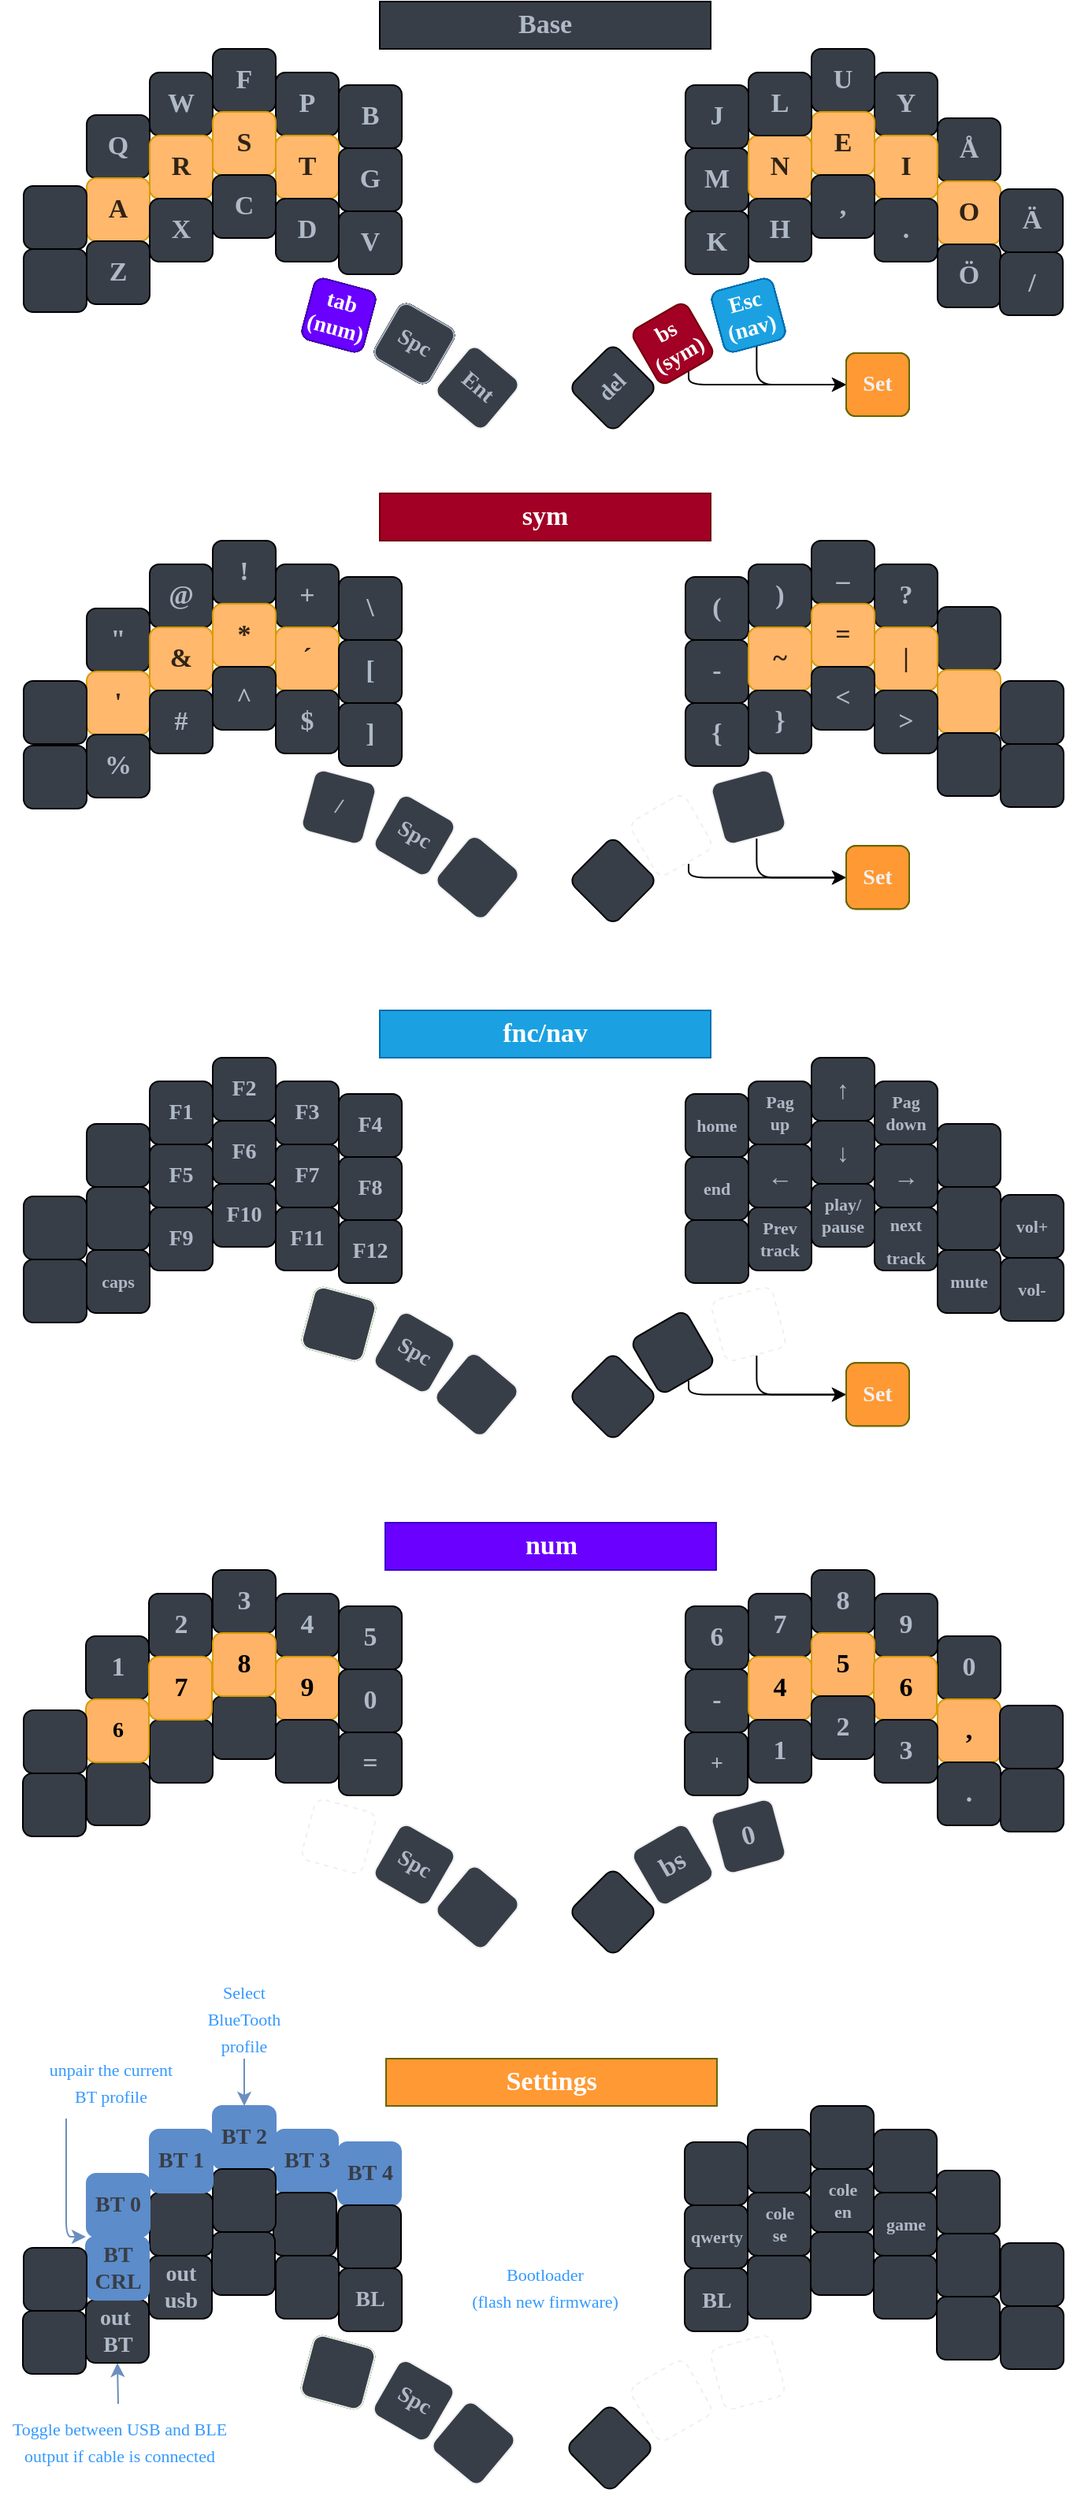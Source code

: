 <mxfile version="20.8.20" type="github">
  <diagram name="brain" id="ZRLf6JSjRhF3UeJAD4nz">
    <mxGraphModel dx="702" dy="825" grid="1" gridSize="10" guides="1" tooltips="1" connect="1" arrows="1" fold="1" page="0" pageScale="1" pageWidth="827" pageHeight="1169" math="0" shadow="0">
      <root>
        <mxCell id="rad2TlyHusP4lz5AHPMq-0" />
        <mxCell id="rad2TlyHusP4lz5AHPMq-1" parent="rad2TlyHusP4lz5AHPMq-0" />
        <mxCell id="rad2TlyHusP4lz5AHPMq-2" value="Q" style="whiteSpace=wrap;html=1;aspect=fixed;fontSize=17;fontFamily=Verdana;fontStyle=1;fontColor=#AFB9C7;fillColor=#383E47;rounded=1;" parent="rad2TlyHusP4lz5AHPMq-1" vertex="1">
          <mxGeometry x="98" y="139" width="40" height="40" as="geometry" />
        </mxCell>
        <mxCell id="rad2TlyHusP4lz5AHPMq-3" value="W" style="whiteSpace=wrap;html=1;aspect=fixed;fontSize=17;fontFamily=Verdana;fontStyle=1;fontColor=#AFB9C7;fillColor=#383E47;rounded=1;" parent="rad2TlyHusP4lz5AHPMq-1" vertex="1">
          <mxGeometry x="138" y="112" width="40" height="40" as="geometry" />
        </mxCell>
        <mxCell id="rad2TlyHusP4lz5AHPMq-4" value="F" style="whiteSpace=wrap;html=1;aspect=fixed;fontSize=17;fontFamily=Verdana;fontStyle=1;fontColor=#AFB9C7;fillColor=#383E47;rounded=1;" parent="rad2TlyHusP4lz5AHPMq-1" vertex="1">
          <mxGeometry x="178" y="97" width="40" height="40" as="geometry" />
        </mxCell>
        <mxCell id="rad2TlyHusP4lz5AHPMq-5" value="P" style="whiteSpace=wrap;html=1;aspect=fixed;fontSize=17;fontFamily=Verdana;fontStyle=1;fontColor=#AFB9C7;fillColor=#383E47;rounded=1;" parent="rad2TlyHusP4lz5AHPMq-1" vertex="1">
          <mxGeometry x="218" y="112" width="40" height="40" as="geometry" />
        </mxCell>
        <mxCell id="rad2TlyHusP4lz5AHPMq-6" value="B" style="whiteSpace=wrap;html=1;aspect=fixed;fontSize=17;fontFamily=Verdana;fontStyle=1;fontColor=#AFB9C7;fillColor=#383E47;rounded=1;" parent="rad2TlyHusP4lz5AHPMq-1" vertex="1">
          <mxGeometry x="258" y="120" width="40" height="40" as="geometry" />
        </mxCell>
        <mxCell id="rad2TlyHusP4lz5AHPMq-7" value="A" style="whiteSpace=wrap;html=1;aspect=fixed;fontSize=17;fontFamily=Verdana;fontStyle=1;fontColor=#302316;fillColor=#FFB86C;rounded=1;strokeColor=#D79B00;" parent="rad2TlyHusP4lz5AHPMq-1" vertex="1">
          <mxGeometry x="98" y="179" width="40" height="40" as="geometry" />
        </mxCell>
        <mxCell id="rad2TlyHusP4lz5AHPMq-8" value="R" style="whiteSpace=wrap;html=1;aspect=fixed;fontSize=17;fontFamily=Verdana;fontStyle=1;fontColor=#302316;fillColor=#FFB86C;rounded=1;strokeColor=#D79B00;" parent="rad2TlyHusP4lz5AHPMq-1" vertex="1">
          <mxGeometry x="138" y="152" width="40" height="40" as="geometry" />
        </mxCell>
        <mxCell id="rad2TlyHusP4lz5AHPMq-9" value="S" style="whiteSpace=wrap;html=1;aspect=fixed;fontSize=17;fontFamily=Verdana;fontStyle=1;fontColor=#302316;fillColor=#FFB86C;rounded=1;strokeColor=#D79B00;" parent="rad2TlyHusP4lz5AHPMq-1" vertex="1">
          <mxGeometry x="178" y="137" width="40" height="40" as="geometry" />
        </mxCell>
        <mxCell id="rad2TlyHusP4lz5AHPMq-10" value="T" style="whiteSpace=wrap;html=1;aspect=fixed;fontSize=17;fontFamily=Verdana;fontStyle=1;fontColor=#302316;fillColor=#FFB86C;rounded=1;strokeColor=#D79B00;" parent="rad2TlyHusP4lz5AHPMq-1" vertex="1">
          <mxGeometry x="218" y="152" width="40" height="40" as="geometry" />
        </mxCell>
        <mxCell id="rad2TlyHusP4lz5AHPMq-11" value="G" style="whiteSpace=wrap;html=1;aspect=fixed;fontSize=17;fontFamily=Verdana;fontStyle=1;fontColor=#AFB9C7;fillColor=#383E47;rounded=1;" parent="rad2TlyHusP4lz5AHPMq-1" vertex="1">
          <mxGeometry x="258" y="160" width="40" height="40" as="geometry" />
        </mxCell>
        <mxCell id="rad2TlyHusP4lz5AHPMq-12" value="Z" style="whiteSpace=wrap;html=1;aspect=fixed;fontSize=17;fontFamily=Verdana;fontStyle=1;fontColor=#AFB9C7;fillColor=#383E47;rounded=1;" parent="rad2TlyHusP4lz5AHPMq-1" vertex="1">
          <mxGeometry x="98" y="219" width="40" height="40" as="geometry" />
        </mxCell>
        <mxCell id="rad2TlyHusP4lz5AHPMq-13" value="X" style="whiteSpace=wrap;html=1;aspect=fixed;fontSize=17;fontFamily=Verdana;fontStyle=1;fontColor=#AFB9C7;fillColor=#383E47;rounded=1;" parent="rad2TlyHusP4lz5AHPMq-1" vertex="1">
          <mxGeometry x="138" y="192" width="40" height="40" as="geometry" />
        </mxCell>
        <mxCell id="rad2TlyHusP4lz5AHPMq-14" value="C" style="whiteSpace=wrap;html=1;aspect=fixed;fontSize=17;fontFamily=Verdana;fontStyle=1;fontColor=#AFB9C7;fillColor=#383E47;rounded=1;" parent="rad2TlyHusP4lz5AHPMq-1" vertex="1">
          <mxGeometry x="178" y="177" width="40" height="40" as="geometry" />
        </mxCell>
        <mxCell id="rad2TlyHusP4lz5AHPMq-15" value="D" style="whiteSpace=wrap;html=1;aspect=fixed;fontSize=17;fontFamily=Verdana;fontStyle=1;fontColor=#AFB9C7;fillColor=#383E47;rounded=1;" parent="rad2TlyHusP4lz5AHPMq-1" vertex="1">
          <mxGeometry x="218" y="192" width="40" height="40" as="geometry" />
        </mxCell>
        <mxCell id="rad2TlyHusP4lz5AHPMq-16" value="V" style="whiteSpace=wrap;html=1;aspect=fixed;fontSize=17;fontFamily=Verdana;fontStyle=1;fontColor=#AFB9C7;fillColor=#383E47;rounded=1;" parent="rad2TlyHusP4lz5AHPMq-1" vertex="1">
          <mxGeometry x="258" y="200" width="40" height="40" as="geometry" />
        </mxCell>
        <mxCell id="rad2TlyHusP4lz5AHPMq-17" value="Sym" style="whiteSpace=wrap;html=1;aspect=fixed;rotation=15;fontSize=17;fontFamily=Verdana;fontStyle=1;fillColor=#a20025;strokeColor=#6F0000;fontColor=#ffffff;rounded=1;" parent="rad2TlyHusP4lz5AHPMq-1" vertex="1">
          <mxGeometry x="238" y="246" width="40" height="40" as="geometry" />
        </mxCell>
        <mxCell id="rad2TlyHusP4lz5AHPMq-18" value="Spc" style="whiteSpace=wrap;html=1;aspect=fixed;rotation=30;fontSize=17;fontFamily=Verdana;fontStyle=1;fontColor=#AFB9C7;fillColor=#383E47;rounded=1;align=center;verticalAlign=middle;" parent="rad2TlyHusP4lz5AHPMq-1" vertex="1">
          <mxGeometry x="286" y="264" width="40" height="40" as="geometry" />
        </mxCell>
        <mxCell id="rad2TlyHusP4lz5AHPMq-19" value="J" style="whiteSpace=wrap;html=1;aspect=fixed;fontSize=17;fontFamily=Verdana;fontStyle=1;fontColor=#AFB9C7;fillColor=#383E47;rounded=1;" parent="rad2TlyHusP4lz5AHPMq-1" vertex="1">
          <mxGeometry x="478" y="120" width="40" height="40" as="geometry" />
        </mxCell>
        <mxCell id="rad2TlyHusP4lz5AHPMq-20" value="U" style="whiteSpace=wrap;html=1;aspect=fixed;fontSize=17;fontFamily=Verdana;fontStyle=1;fontColor=#AFB9C7;fillColor=#383E47;rounded=1;" parent="rad2TlyHusP4lz5AHPMq-1" vertex="1">
          <mxGeometry x="558" y="97" width="40" height="40" as="geometry" />
        </mxCell>
        <mxCell id="rad2TlyHusP4lz5AHPMq-21" value="Y" style="whiteSpace=wrap;html=1;aspect=fixed;fontSize=17;fontFamily=Verdana;fontStyle=1;fontColor=#AFB9C7;fillColor=#383E47;rounded=1;" parent="rad2TlyHusP4lz5AHPMq-1" vertex="1">
          <mxGeometry x="598" y="112" width="40" height="40" as="geometry" />
        </mxCell>
        <mxCell id="rad2TlyHusP4lz5AHPMq-22" value="Å" style="whiteSpace=wrap;html=1;aspect=fixed;fontSize=17;fontFamily=Verdana;fontStyle=1;fontColor=#AFB9C7;fillColor=#383E47;rounded=1;" parent="rad2TlyHusP4lz5AHPMq-1" vertex="1">
          <mxGeometry x="638" y="141" width="40" height="40" as="geometry" />
        </mxCell>
        <mxCell id="rad2TlyHusP4lz5AHPMq-23" value="M" style="whiteSpace=wrap;html=1;aspect=fixed;fontSize=17;fontFamily=Verdana;fontStyle=1;fontColor=#AFB9C7;fillColor=#383E47;rounded=1;" parent="rad2TlyHusP4lz5AHPMq-1" vertex="1">
          <mxGeometry x="478" y="160" width="40" height="40" as="geometry" />
        </mxCell>
        <mxCell id="rad2TlyHusP4lz5AHPMq-24" value="N" style="whiteSpace=wrap;html=1;aspect=fixed;fontSize=17;fontFamily=Verdana;fontStyle=1;fontColor=#302316;fillColor=#FFB86C;rounded=1;strokeColor=#D79B00;" parent="rad2TlyHusP4lz5AHPMq-1" vertex="1">
          <mxGeometry x="518" y="152" width="40" height="40" as="geometry" />
        </mxCell>
        <mxCell id="rad2TlyHusP4lz5AHPMq-25" value="E" style="whiteSpace=wrap;html=1;aspect=fixed;fontSize=17;fontFamily=Verdana;fontStyle=1;fontColor=#302316;fillColor=#FFB86C;rounded=1;strokeColor=#D79B00;" parent="rad2TlyHusP4lz5AHPMq-1" vertex="1">
          <mxGeometry x="558" y="137" width="40" height="40" as="geometry" />
        </mxCell>
        <mxCell id="rad2TlyHusP4lz5AHPMq-26" value="I" style="whiteSpace=wrap;html=1;aspect=fixed;fontSize=17;fontFamily=Verdana;fontStyle=1;fontColor=#302316;fillColor=#FFB86C;rounded=1;strokeColor=#D79B00;" parent="rad2TlyHusP4lz5AHPMq-1" vertex="1">
          <mxGeometry x="598" y="152" width="40" height="40" as="geometry" />
        </mxCell>
        <mxCell id="rad2TlyHusP4lz5AHPMq-27" value="O" style="whiteSpace=wrap;html=1;aspect=fixed;fontSize=17;fontFamily=Verdana;fontStyle=1;fontColor=#302316;fillColor=#FFB86C;rounded=1;strokeColor=#D79B00;" parent="rad2TlyHusP4lz5AHPMq-1" vertex="1">
          <mxGeometry x="638" y="181" width="40" height="40" as="geometry" />
        </mxCell>
        <mxCell id="rad2TlyHusP4lz5AHPMq-28" value="K" style="whiteSpace=wrap;html=1;aspect=fixed;fontSize=17;fontFamily=Verdana;fontStyle=1;fontColor=#AFB9C7;fillColor=#383E47;rounded=1;" parent="rad2TlyHusP4lz5AHPMq-1" vertex="1">
          <mxGeometry x="478" y="200" width="40" height="40" as="geometry" />
        </mxCell>
        <mxCell id="rad2TlyHusP4lz5AHPMq-29" value="H" style="whiteSpace=wrap;html=1;aspect=fixed;fontSize=17;fontFamily=Verdana;fontStyle=1;fontColor=#AFB9C7;fillColor=#383E47;rounded=1;" parent="rad2TlyHusP4lz5AHPMq-1" vertex="1">
          <mxGeometry x="518" y="192" width="40" height="40" as="geometry" />
        </mxCell>
        <mxCell id="rad2TlyHusP4lz5AHPMq-30" value="," style="whiteSpace=wrap;html=1;aspect=fixed;fontSize=17;fontFamily=Verdana;fontStyle=1;fontColor=#AFB9C7;fillColor=#383E47;rounded=1;" parent="rad2TlyHusP4lz5AHPMq-1" vertex="1">
          <mxGeometry x="558" y="177" width="40" height="40" as="geometry" />
        </mxCell>
        <mxCell id="rad2TlyHusP4lz5AHPMq-31" value="." style="whiteSpace=wrap;html=1;aspect=fixed;fontSize=17;fontFamily=Verdana;fontStyle=1;fontColor=#AFB9C7;fillColor=#383E47;rounded=1;" parent="rad2TlyHusP4lz5AHPMq-1" vertex="1">
          <mxGeometry x="598" y="192" width="40" height="40" as="geometry" />
        </mxCell>
        <mxCell id="rad2TlyHusP4lz5AHPMq-32" value="Ö" style="whiteSpace=wrap;html=1;aspect=fixed;fontSize=17;fontFamily=Verdana;fontStyle=1;fontColor=#AFB9C7;fillColor=#383E47;rounded=1;" parent="rad2TlyHusP4lz5AHPMq-1" vertex="1">
          <mxGeometry x="638" y="221" width="40" height="40" as="geometry" />
        </mxCell>
        <mxCell id="rad2TlyHusP4lz5AHPMq-33" value="fnc&lt;br&gt;nav" style="whiteSpace=wrap;html=1;aspect=fixed;rotation=-15;fontSize=17;fontFamily=Verdana;fontStyle=1;fillColor=#1ba1e2;strokeColor=#006EAF;fontColor=#ffffff;rounded=1;" parent="rad2TlyHusP4lz5AHPMq-1" vertex="1">
          <mxGeometry x="498" y="246" width="40" height="40" as="geometry" />
        </mxCell>
        <mxCell id="rad2TlyHusP4lz5AHPMq-34" value="&lt;b&gt;Base&lt;/b&gt;" style="rounded=0;whiteSpace=wrap;html=1;fontFamily=Verdana;fontSize=17;fontColor=#AFB9C7;fillColor=#383E47;" parent="rad2TlyHusP4lz5AHPMq-1" vertex="1">
          <mxGeometry x="284" y="67" width="210" height="30" as="geometry" />
        </mxCell>
        <mxCell id="rad2TlyHusP4lz5AHPMq-35" value="&quot;" style="whiteSpace=wrap;html=1;aspect=fixed;fontSize=17;fontFamily=Verdana;fontStyle=1;fontColor=#AFB9C7;fillColor=#383E47;rounded=1;strokeColor=default;" parent="rad2TlyHusP4lz5AHPMq-1" vertex="1">
          <mxGeometry x="98" y="452" width="40" height="40" as="geometry" />
        </mxCell>
        <mxCell id="rad2TlyHusP4lz5AHPMq-36" value="@" style="whiteSpace=wrap;html=1;aspect=fixed;fontSize=17;fontFamily=Verdana;fontStyle=1;fontColor=#AFB9C7;fillColor=#383E47;rounded=1;" parent="rad2TlyHusP4lz5AHPMq-1" vertex="1">
          <mxGeometry x="138" y="424" width="40" height="40" as="geometry" />
        </mxCell>
        <mxCell id="rad2TlyHusP4lz5AHPMq-37" value="!" style="whiteSpace=wrap;html=1;aspect=fixed;fontSize=17;fontFamily=Verdana;fontStyle=1;fontColor=#AFB9C7;fillColor=#383E47;rounded=1;" parent="rad2TlyHusP4lz5AHPMq-1" vertex="1">
          <mxGeometry x="178" y="409" width="40" height="40" as="geometry" />
        </mxCell>
        <mxCell id="rad2TlyHusP4lz5AHPMq-38" value="+" style="whiteSpace=wrap;html=1;aspect=fixed;fontSize=17;fontFamily=Verdana;fontStyle=1;fontColor=#AFB9C7;fillColor=#383E47;rounded=1;" parent="rad2TlyHusP4lz5AHPMq-1" vertex="1">
          <mxGeometry x="218" y="424" width="40" height="40" as="geometry" />
        </mxCell>
        <mxCell id="rad2TlyHusP4lz5AHPMq-39" value="\" style="whiteSpace=wrap;html=1;aspect=fixed;fontSize=17;fontFamily=Verdana;fontStyle=1;fontColor=#AFB9C7;fillColor=#383E47;rounded=1;" parent="rad2TlyHusP4lz5AHPMq-1" vertex="1">
          <mxGeometry x="258" y="432" width="40" height="40" as="geometry" />
        </mxCell>
        <mxCell id="rad2TlyHusP4lz5AHPMq-40" value="&#39;" style="whiteSpace=wrap;html=1;aspect=fixed;fontSize=17;fontFamily=Verdana;fontStyle=1;fontColor=#302316;fillColor=#FFB86C;rounded=1;strokeColor=#D79B00;" parent="rad2TlyHusP4lz5AHPMq-1" vertex="1">
          <mxGeometry x="98" y="492" width="40" height="40" as="geometry" />
        </mxCell>
        <mxCell id="rad2TlyHusP4lz5AHPMq-41" value="&amp;amp;" style="whiteSpace=wrap;html=1;aspect=fixed;fontSize=17;fontFamily=Verdana;fontStyle=1;fontColor=#302316;fillColor=#FFB86C;rounded=1;strokeColor=#D79B00;" parent="rad2TlyHusP4lz5AHPMq-1" vertex="1">
          <mxGeometry x="138" y="464" width="40" height="40" as="geometry" />
        </mxCell>
        <mxCell id="rad2TlyHusP4lz5AHPMq-42" value="*" style="whiteSpace=wrap;html=1;aspect=fixed;fontSize=17;fontFamily=Verdana;fontStyle=1;fontColor=#302316;fillColor=#FFB86C;rounded=1;strokeColor=#D79B00;" parent="rad2TlyHusP4lz5AHPMq-1" vertex="1">
          <mxGeometry x="178" y="449" width="40" height="40" as="geometry" />
        </mxCell>
        <mxCell id="rad2TlyHusP4lz5AHPMq-43" value="´" style="whiteSpace=wrap;html=1;aspect=fixed;fontSize=17;fontFamily=Verdana;fontStyle=1;fontColor=#302316;fillColor=#FFB86C;rounded=1;strokeColor=#D79B00;" parent="rad2TlyHusP4lz5AHPMq-1" vertex="1">
          <mxGeometry x="218" y="464" width="40" height="40" as="geometry" />
        </mxCell>
        <mxCell id="rad2TlyHusP4lz5AHPMq-44" value="[" style="whiteSpace=wrap;html=1;aspect=fixed;fontSize=17;fontFamily=Verdana;fontStyle=1;fontColor=#AFB9C7;fillColor=#383E47;rounded=1;" parent="rad2TlyHusP4lz5AHPMq-1" vertex="1">
          <mxGeometry x="258" y="472" width="40" height="40" as="geometry" />
        </mxCell>
        <mxCell id="rad2TlyHusP4lz5AHPMq-45" value="%" style="whiteSpace=wrap;html=1;aspect=fixed;fontSize=17;fontFamily=Verdana;fontStyle=1;fontColor=#AFB9C7;fillColor=#383E47;rounded=1;" parent="rad2TlyHusP4lz5AHPMq-1" vertex="1">
          <mxGeometry x="98" y="532" width="40" height="40" as="geometry" />
        </mxCell>
        <mxCell id="rad2TlyHusP4lz5AHPMq-46" value="#" style="whiteSpace=wrap;html=1;aspect=fixed;fontSize=17;fontFamily=Verdana;fontStyle=1;fontColor=#AFB9C7;fillColor=#383E47;rounded=1;" parent="rad2TlyHusP4lz5AHPMq-1" vertex="1">
          <mxGeometry x="138" y="504" width="40" height="40" as="geometry" />
        </mxCell>
        <mxCell id="rad2TlyHusP4lz5AHPMq-47" value="^" style="whiteSpace=wrap;html=1;aspect=fixed;fontSize=17;fontFamily=Verdana;fontStyle=1;fontColor=#AFB9C7;fillColor=#383E47;rounded=1;" parent="rad2TlyHusP4lz5AHPMq-1" vertex="1">
          <mxGeometry x="178" y="489" width="40" height="40" as="geometry" />
        </mxCell>
        <mxCell id="rad2TlyHusP4lz5AHPMq-48" value="$" style="whiteSpace=wrap;html=1;aspect=fixed;fontSize=17;fontFamily=Verdana;fontStyle=1;fontColor=#AFB9C7;fillColor=#383E47;rounded=1;" parent="rad2TlyHusP4lz5AHPMq-1" vertex="1">
          <mxGeometry x="218" y="504" width="40" height="40" as="geometry" />
        </mxCell>
        <mxCell id="rad2TlyHusP4lz5AHPMq-49" value="]" style="whiteSpace=wrap;html=1;aspect=fixed;fontSize=17;fontFamily=Verdana;fontStyle=1;fontColor=#AFB9C7;fillColor=#383E47;rounded=1;" parent="rad2TlyHusP4lz5AHPMq-1" vertex="1">
          <mxGeometry x="258" y="512" width="40" height="40" as="geometry" />
        </mxCell>
        <mxCell id="rad2TlyHusP4lz5AHPMq-50" value="&lt;font color=&quot;#afb9c7&quot;&gt;/&lt;/font&gt;" style="whiteSpace=wrap;html=1;aspect=fixed;rotation=15;fontSize=14;fontFamily=Verdana;fontStyle=1;fontColor=#ffffff;fillColor=#383E47;strokeColor=#F0F0F0;rounded=1;" parent="rad2TlyHusP4lz5AHPMq-1" vertex="1">
          <mxGeometry x="238" y="558" width="40" height="40" as="geometry" />
        </mxCell>
        <mxCell id="rad2TlyHusP4lz5AHPMq-51" value="(" style="whiteSpace=wrap;html=1;aspect=fixed;fontSize=17;fontFamily=Verdana;fontStyle=1;fontColor=#AFB9C7;fillColor=#383E47;rounded=1;" parent="rad2TlyHusP4lz5AHPMq-1" vertex="1">
          <mxGeometry x="478" y="432" width="40" height="40" as="geometry" />
        </mxCell>
        <mxCell id="rad2TlyHusP4lz5AHPMq-52" value=")" style="whiteSpace=wrap;html=1;aspect=fixed;fontSize=17;fontFamily=Verdana;fontStyle=1;fontColor=#AFB9C7;fillColor=#383E47;rounded=1;" parent="rad2TlyHusP4lz5AHPMq-1" vertex="1">
          <mxGeometry x="518" y="424" width="40" height="40" as="geometry" />
        </mxCell>
        <mxCell id="rad2TlyHusP4lz5AHPMq-53" value="_" style="whiteSpace=wrap;html=1;aspect=fixed;fontSize=17;fontFamily=Verdana;fontStyle=1;fontColor=#AFB9C7;fillColor=#383E47;rounded=1;" parent="rad2TlyHusP4lz5AHPMq-1" vertex="1">
          <mxGeometry x="558" y="409" width="40" height="40" as="geometry" />
        </mxCell>
        <mxCell id="rad2TlyHusP4lz5AHPMq-54" value="?" style="whiteSpace=wrap;html=1;aspect=fixed;fontSize=17;fontFamily=Verdana;fontStyle=1;fontColor=#AFB9C7;fillColor=#383E47;rounded=1;" parent="rad2TlyHusP4lz5AHPMq-1" vertex="1">
          <mxGeometry x="598" y="424" width="40" height="40" as="geometry" />
        </mxCell>
        <mxCell id="rad2TlyHusP4lz5AHPMq-55" value="" style="whiteSpace=wrap;html=1;aspect=fixed;fontSize=17;fontFamily=Verdana;fontStyle=1;fontColor=#AFB9C7;fillColor=#383E47;rounded=1;" parent="rad2TlyHusP4lz5AHPMq-1" vertex="1">
          <mxGeometry x="638" y="451" width="40" height="40" as="geometry" />
        </mxCell>
        <mxCell id="rad2TlyHusP4lz5AHPMq-56" value="-" style="whiteSpace=wrap;html=1;aspect=fixed;fontSize=17;fontFamily=Verdana;fontStyle=1;fontColor=#AFB9C7;fillColor=#383E47;rounded=1;" parent="rad2TlyHusP4lz5AHPMq-1" vertex="1">
          <mxGeometry x="478" y="472" width="40" height="40" as="geometry" />
        </mxCell>
        <mxCell id="rad2TlyHusP4lz5AHPMq-57" value="~" style="whiteSpace=wrap;html=1;aspect=fixed;fontSize=17;fontFamily=Verdana;fontStyle=1;fontColor=#302316;fillColor=#FFB86C;rounded=1;strokeColor=#D79B00;" parent="rad2TlyHusP4lz5AHPMq-1" vertex="1">
          <mxGeometry x="518" y="464" width="40" height="40" as="geometry" />
        </mxCell>
        <mxCell id="rad2TlyHusP4lz5AHPMq-58" value="=" style="whiteSpace=wrap;html=1;aspect=fixed;fontSize=17;fontFamily=Verdana;fontStyle=1;fontColor=#302316;fillColor=#FFB86C;rounded=1;strokeColor=#D79B00;" parent="rad2TlyHusP4lz5AHPMq-1" vertex="1">
          <mxGeometry x="558" y="449" width="40" height="40" as="geometry" />
        </mxCell>
        <mxCell id="rad2TlyHusP4lz5AHPMq-59" value="|" style="whiteSpace=wrap;html=1;aspect=fixed;fontSize=17;fontFamily=Verdana;fontStyle=1;fontColor=#302316;fillColor=#FFB86C;rounded=1;strokeColor=#D79B00;" parent="rad2TlyHusP4lz5AHPMq-1" vertex="1">
          <mxGeometry x="598" y="464" width="40" height="40" as="geometry" />
        </mxCell>
        <mxCell id="rad2TlyHusP4lz5AHPMq-60" value="" style="whiteSpace=wrap;html=1;aspect=fixed;fontSize=17;fontFamily=Verdana;fontStyle=1;fontColor=#302316;fillColor=#FFB86C;rounded=1;strokeColor=#D79B00;" parent="rad2TlyHusP4lz5AHPMq-1" vertex="1">
          <mxGeometry x="638" y="491" width="40" height="40" as="geometry" />
        </mxCell>
        <mxCell id="rad2TlyHusP4lz5AHPMq-61" value="{" style="whiteSpace=wrap;html=1;aspect=fixed;fontSize=17;fontFamily=Verdana;fontStyle=1;fontColor=#AFB9C7;fillColor=#383E47;rounded=1;" parent="rad2TlyHusP4lz5AHPMq-1" vertex="1">
          <mxGeometry x="478" y="512" width="40" height="40" as="geometry" />
        </mxCell>
        <mxCell id="rad2TlyHusP4lz5AHPMq-62" value="}" style="whiteSpace=wrap;html=1;aspect=fixed;fontSize=17;fontFamily=Verdana;fontStyle=1;fontColor=#AFB9C7;fillColor=#383E47;rounded=1;" parent="rad2TlyHusP4lz5AHPMq-1" vertex="1">
          <mxGeometry x="518" y="504" width="40" height="40" as="geometry" />
        </mxCell>
        <mxCell id="rad2TlyHusP4lz5AHPMq-63" value="&amp;lt;" style="whiteSpace=wrap;html=1;aspect=fixed;fontSize=17;fontFamily=Verdana;fontStyle=1;fontColor=#AFB9C7;fillColor=#383E47;rounded=1;" parent="rad2TlyHusP4lz5AHPMq-1" vertex="1">
          <mxGeometry x="558" y="489" width="40" height="40" as="geometry" />
        </mxCell>
        <mxCell id="rad2TlyHusP4lz5AHPMq-64" value="&amp;gt;" style="whiteSpace=wrap;html=1;aspect=fixed;fontSize=17;fontFamily=Verdana;fontStyle=1;fontColor=#AFB9C7;fillColor=#383E47;rounded=1;" parent="rad2TlyHusP4lz5AHPMq-1" vertex="1">
          <mxGeometry x="598" y="504" width="40" height="40" as="geometry" />
        </mxCell>
        <mxCell id="rad2TlyHusP4lz5AHPMq-65" value="" style="whiteSpace=wrap;html=1;aspect=fixed;fontSize=17;fontFamily=Verdana;fontStyle=1;fontColor=#AFB9C7;fillColor=#383E47;rounded=1;" parent="rad2TlyHusP4lz5AHPMq-1" vertex="1">
          <mxGeometry x="638" y="531" width="40" height="40" as="geometry" />
        </mxCell>
        <mxCell id="rad2TlyHusP4lz5AHPMq-66" value="&lt;font color=&quot;#ffffff&quot; style=&quot;font-size: 14px;&quot;&gt;&lt;br style=&quot;font-size: 14px;&quot;&gt;&lt;/font&gt;" style="whiteSpace=wrap;html=1;aspect=fixed;rotation=-15;fontSize=14;fontFamily=Verdana;fontStyle=1;fontColor=#333333;fillColor=#383E47;strokeColor=#F0F0F0;shadow=0;sketch=0;rounded=1;glass=0;labelBackgroundColor=none;" parent="rad2TlyHusP4lz5AHPMq-1" vertex="1">
          <mxGeometry x="498" y="558" width="40" height="40" as="geometry" />
        </mxCell>
        <mxCell id="rad2TlyHusP4lz5AHPMq-67" value="&lt;b&gt;fnc/nav&lt;/b&gt;" style="rounded=0;whiteSpace=wrap;html=1;fontFamily=Verdana;fontSize=17;fillColor=#1ba1e2;strokeColor=#006EAF;fontStyle=0;fontColor=#ffffff;" parent="rad2TlyHusP4lz5AHPMq-1" vertex="1">
          <mxGeometry x="284" y="707" width="210" height="30" as="geometry" />
        </mxCell>
        <mxCell id="rad2TlyHusP4lz5AHPMq-68" value="" style="whiteSpace=wrap;html=1;aspect=fixed;fontSize=11;fontFamily=Verdana;fontStyle=1;fontColor=#AFB9C7;fillColor=#383E47;rounded=1;" parent="rad2TlyHusP4lz5AHPMq-1" vertex="1">
          <mxGeometry x="98" y="779" width="40" height="40" as="geometry" />
        </mxCell>
        <mxCell id="rad2TlyHusP4lz5AHPMq-69" value="F1" style="whiteSpace=wrap;html=1;aspect=fixed;fontSize=14;fontFamily=Verdana;fontStyle=1;fontColor=#AFB9C7;fillColor=#383E47;rounded=1;" parent="rad2TlyHusP4lz5AHPMq-1" vertex="1">
          <mxGeometry x="138" y="752" width="40" height="40" as="geometry" />
        </mxCell>
        <mxCell id="rad2TlyHusP4lz5AHPMq-70" value="F2" style="whiteSpace=wrap;html=1;aspect=fixed;fontSize=14;fontFamily=Verdana;fontStyle=1;fontColor=#AFB9C7;fillColor=#383E47;rounded=1;" parent="rad2TlyHusP4lz5AHPMq-1" vertex="1">
          <mxGeometry x="178" y="737" width="40" height="40" as="geometry" />
        </mxCell>
        <mxCell id="rad2TlyHusP4lz5AHPMq-71" value="F3" style="whiteSpace=wrap;html=1;aspect=fixed;fontSize=14;fontFamily=Verdana;fontStyle=1;fontColor=#AFB9C7;fillColor=#383E47;rounded=1;" parent="rad2TlyHusP4lz5AHPMq-1" vertex="1">
          <mxGeometry x="218" y="752" width="40" height="40" as="geometry" />
        </mxCell>
        <mxCell id="rad2TlyHusP4lz5AHPMq-72" value="F4" style="whiteSpace=wrap;html=1;aspect=fixed;fontSize=14;fontFamily=Verdana;fontStyle=1;fontColor=#AFB9C7;fillColor=#383E47;rounded=1;" parent="rad2TlyHusP4lz5AHPMq-1" vertex="1">
          <mxGeometry x="258" y="760" width="40" height="40" as="geometry" />
        </mxCell>
        <mxCell id="rad2TlyHusP4lz5AHPMq-73" value="F5" style="whiteSpace=wrap;html=1;aspect=fixed;fontSize=14;fontFamily=Verdana;fontStyle=1;fontColor=#AFB9C7;fillColor=#383E47;rounded=1;" parent="rad2TlyHusP4lz5AHPMq-1" vertex="1">
          <mxGeometry x="138" y="792" width="40" height="40" as="geometry" />
        </mxCell>
        <mxCell id="rad2TlyHusP4lz5AHPMq-74" value="F6" style="whiteSpace=wrap;html=1;aspect=fixed;fontSize=14;fontFamily=Verdana;fontStyle=1;fontColor=#AFB9C7;fillColor=#383E47;rounded=1;" parent="rad2TlyHusP4lz5AHPMq-1" vertex="1">
          <mxGeometry x="178" y="777" width="40" height="40" as="geometry" />
        </mxCell>
        <mxCell id="rad2TlyHusP4lz5AHPMq-75" value="F7" style="whiteSpace=wrap;html=1;aspect=fixed;fontSize=14;fontFamily=Verdana;fontStyle=1;fontColor=#AFB9C7;fillColor=#383E47;rounded=1;" parent="rad2TlyHusP4lz5AHPMq-1" vertex="1">
          <mxGeometry x="218" y="792" width="40" height="40" as="geometry" />
        </mxCell>
        <mxCell id="rad2TlyHusP4lz5AHPMq-76" value="F8" style="whiteSpace=wrap;html=1;aspect=fixed;fontSize=14;fontFamily=Verdana;fontStyle=1;fontColor=#AFB9C7;fillColor=#383E47;rounded=1;" parent="rad2TlyHusP4lz5AHPMq-1" vertex="1">
          <mxGeometry x="258" y="800" width="40" height="40" as="geometry" />
        </mxCell>
        <mxCell id="rad2TlyHusP4lz5AHPMq-77" value="caps" style="whiteSpace=wrap;html=1;aspect=fixed;fontSize=11;fontFamily=Verdana;fontStyle=1;fontColor=#AFB9C7;fillColor=#383E47;rounded=1;" parent="rad2TlyHusP4lz5AHPMq-1" vertex="1">
          <mxGeometry x="98" y="859" width="40" height="40" as="geometry" />
        </mxCell>
        <mxCell id="rad2TlyHusP4lz5AHPMq-78" value="F9" style="whiteSpace=wrap;html=1;aspect=fixed;fontSize=14;fontFamily=Verdana;fontStyle=1;fontColor=#AFB9C7;fillColor=#383E47;rounded=1;" parent="rad2TlyHusP4lz5AHPMq-1" vertex="1">
          <mxGeometry x="138" y="832" width="40" height="40" as="geometry" />
        </mxCell>
        <mxCell id="rad2TlyHusP4lz5AHPMq-79" value="F10" style="whiteSpace=wrap;html=1;aspect=fixed;fontSize=14;fontFamily=Verdana;fontStyle=1;fontColor=#AFB9C7;fillColor=#383E47;rounded=1;" parent="rad2TlyHusP4lz5AHPMq-1" vertex="1">
          <mxGeometry x="178" y="817" width="40" height="40" as="geometry" />
        </mxCell>
        <mxCell id="rad2TlyHusP4lz5AHPMq-80" value="F11" style="whiteSpace=wrap;html=1;aspect=fixed;fontSize=14;fontFamily=Verdana;fontStyle=1;fontColor=#AFB9C7;fillColor=#383E47;rounded=1;" parent="rad2TlyHusP4lz5AHPMq-1" vertex="1">
          <mxGeometry x="218" y="832" width="40" height="40" as="geometry" />
        </mxCell>
        <mxCell id="rad2TlyHusP4lz5AHPMq-81" value="F12" style="whiteSpace=wrap;html=1;aspect=fixed;fontSize=14;fontFamily=Verdana;fontStyle=1;fontColor=#AFB9C7;fillColor=#383E47;rounded=1;" parent="rad2TlyHusP4lz5AHPMq-1" vertex="1">
          <mxGeometry x="258" y="840" width="40" height="40" as="geometry" />
        </mxCell>
        <mxCell id="rad2TlyHusP4lz5AHPMq-82" value="&lt;span style=&quot;color: rgb(255, 255, 255);&quot;&gt;Ext&lt;/span&gt;" style="whiteSpace=wrap;html=1;aspect=fixed;rotation=15;fontSize=17;fontFamily=Verdana;fontStyle=1;fontColor=#333333;fillColor=#60A917;strokeColor=#2D7600;rounded=1;shadow=0;glass=0;sketch=0;" parent="rad2TlyHusP4lz5AHPMq-1" vertex="1">
          <mxGeometry x="238" y="886" width="40" height="40" as="geometry" />
        </mxCell>
        <mxCell id="rad2TlyHusP4lz5AHPMq-83" value="&lt;div&gt;&lt;font&gt;Spc&lt;/font&gt;&lt;/div&gt;&lt;div&gt;&lt;span style=&quot;font-family: &amp;quot;segoe ui emoji&amp;quot;, &amp;quot;apple color emoji&amp;quot;, &amp;quot;noto color emoji&amp;quot;; font-size: 14px;&quot;&gt;&lt;/span&gt;&lt;/div&gt;&lt;div&gt;&lt;span style=&quot;font-family: &amp;quot;segoe ui emoji&amp;quot;, &amp;quot;apple color emoji&amp;quot;, &amp;quot;noto color emoji&amp;quot;; font-size: 14px;&quot;&gt;&lt;/span&gt;&lt;/div&gt;" style="whiteSpace=wrap;html=1;aspect=fixed;rotation=30;fontSize=14;fontFamily=Verdana;fontStyle=1;fontColor=#AFB9C7;fillColor=#383E47;rounded=1;strokeColor=#F0F0F0;" parent="rad2TlyHusP4lz5AHPMq-1" vertex="1">
          <mxGeometry x="286" y="904" width="40" height="40" as="geometry" />
        </mxCell>
        <mxCell id="rad2TlyHusP4lz5AHPMq-84" value="home" style="whiteSpace=wrap;html=1;aspect=fixed;fontSize=11;fontFamily=Verdana;fontStyle=1;fontColor=#AFB9C7;fillColor=#383E47;rounded=1;" parent="rad2TlyHusP4lz5AHPMq-1" vertex="1">
          <mxGeometry x="478" y="760" width="40" height="40" as="geometry" />
        </mxCell>
        <mxCell id="rad2TlyHusP4lz5AHPMq-85" value="Pag&lt;br&gt;up" style="whiteSpace=wrap;html=1;aspect=fixed;fontSize=11;fontFamily=Verdana;fontStyle=1;fontColor=#AFB9C7;fillColor=#383E47;rounded=1;" parent="rad2TlyHusP4lz5AHPMq-1" vertex="1">
          <mxGeometry x="518" y="752" width="40" height="40" as="geometry" />
        </mxCell>
        <mxCell id="rad2TlyHusP4lz5AHPMq-86" value="&lt;span style=&quot;font-family: &amp;quot;segoe ui emoji&amp;quot;, &amp;quot;apple color emoji&amp;quot;, &amp;quot;noto color emoji&amp;quot;; font-size: 16px;&quot;&gt;↑&lt;/span&gt;" style="whiteSpace=wrap;html=1;aspect=fixed;fontSize=16;fontFamily=Verdana;fontStyle=1;fontColor=#AFB9C7;fillColor=#383E47;rounded=1;" parent="rad2TlyHusP4lz5AHPMq-1" vertex="1">
          <mxGeometry x="558" y="737" width="40" height="40" as="geometry" />
        </mxCell>
        <mxCell id="rad2TlyHusP4lz5AHPMq-87" value="Pag&lt;br&gt;down" style="whiteSpace=wrap;html=1;aspect=fixed;fontSize=11;fontFamily=Verdana;fontStyle=1;fontColor=#AFB9C7;fillColor=#383E47;rounded=1;" parent="rad2TlyHusP4lz5AHPMq-1" vertex="1">
          <mxGeometry x="598" y="752" width="40" height="40" as="geometry" />
        </mxCell>
        <mxCell id="rad2TlyHusP4lz5AHPMq-88" value="" style="whiteSpace=wrap;html=1;aspect=fixed;fontSize=11;fontFamily=Verdana;fontStyle=1;fontColor=#AFB9C7;fillColor=#383E47;rounded=1;" parent="rad2TlyHusP4lz5AHPMq-1" vertex="1">
          <mxGeometry x="638" y="779" width="40" height="40" as="geometry" />
        </mxCell>
        <mxCell id="rad2TlyHusP4lz5AHPMq-89" value="end" style="whiteSpace=wrap;html=1;aspect=fixed;fontSize=11;fontFamily=Verdana;fontStyle=1;fontColor=#AFB9C7;fillColor=#383E47;rounded=1;" parent="rad2TlyHusP4lz5AHPMq-1" vertex="1">
          <mxGeometry x="478" y="800" width="40" height="40" as="geometry" />
        </mxCell>
        <mxCell id="rad2TlyHusP4lz5AHPMq-90" value="&lt;span style=&quot;font-family: &amp;quot;segoe ui emoji&amp;quot;, &amp;quot;apple color emoji&amp;quot;, &amp;quot;noto color emoji&amp;quot;; font-size: 16px;&quot;&gt;←&lt;/span&gt;" style="whiteSpace=wrap;html=1;aspect=fixed;fontSize=16;fontFamily=Verdana;fontStyle=1;fontColor=#AFB9C7;fillColor=#383E47;rounded=1;" parent="rad2TlyHusP4lz5AHPMq-1" vertex="1">
          <mxGeometry x="518" y="792" width="40" height="40" as="geometry" />
        </mxCell>
        <mxCell id="rad2TlyHusP4lz5AHPMq-91" value="&lt;span style=&quot;font-family: &amp;quot;segoe ui emoji&amp;quot;, &amp;quot;apple color emoji&amp;quot;, &amp;quot;noto color emoji&amp;quot;; font-size: 16px;&quot;&gt;↓&lt;/span&gt;" style="whiteSpace=wrap;html=1;aspect=fixed;fontSize=16;fontFamily=Verdana;fontStyle=1;fontColor=#AFB9C7;fillColor=#383E47;rounded=1;" parent="rad2TlyHusP4lz5AHPMq-1" vertex="1">
          <mxGeometry x="558" y="777" width="40" height="40" as="geometry" />
        </mxCell>
        <mxCell id="rad2TlyHusP4lz5AHPMq-92" value="&lt;span style=&quot;font-family: &amp;quot;segoe ui emoji&amp;quot;, &amp;quot;apple color emoji&amp;quot;, &amp;quot;noto color emoji&amp;quot;; font-size: 16px;&quot;&gt;→&lt;/span&gt;" style="whiteSpace=wrap;html=1;aspect=fixed;fontSize=16;fontFamily=Verdana;fontStyle=1;fontColor=#AFB9C7;fillColor=#383E47;rounded=1;" parent="rad2TlyHusP4lz5AHPMq-1" vertex="1">
          <mxGeometry x="598" y="792" width="40" height="40" as="geometry" />
        </mxCell>
        <mxCell id="rad2TlyHusP4lz5AHPMq-93" value="" style="whiteSpace=wrap;html=1;aspect=fixed;fontSize=11;fontFamily=Verdana;fontStyle=1;fontColor=#AFB9C7;fillColor=#383E47;rounded=1;" parent="rad2TlyHusP4lz5AHPMq-1" vertex="1">
          <mxGeometry x="638" y="819" width="40" height="40" as="geometry" />
        </mxCell>
        <mxCell id="rad2TlyHusP4lz5AHPMq-94" value="" style="whiteSpace=wrap;html=1;aspect=fixed;fontSize=17;fontFamily=Verdana;fontStyle=1;fontColor=#AFB9C7;fillColor=#383E47;rounded=1;" parent="rad2TlyHusP4lz5AHPMq-1" vertex="1">
          <mxGeometry x="478" y="840" width="40" height="40" as="geometry" />
        </mxCell>
        <mxCell id="rad2TlyHusP4lz5AHPMq-95" value="Prev&lt;br&gt;track" style="whiteSpace=wrap;html=1;aspect=fixed;fontSize=11;fontFamily=Verdana;fontStyle=1;fontColor=#AFB9C7;fillColor=#383E47;rounded=1;" parent="rad2TlyHusP4lz5AHPMq-1" vertex="1">
          <mxGeometry x="518" y="832" width="40" height="40" as="geometry" />
        </mxCell>
        <mxCell id="rad2TlyHusP4lz5AHPMq-96" value="play/&lt;br style=&quot;font-size: 11px;&quot;&gt;&lt;span style=&quot;font-size: 11px;&quot;&gt;pause&lt;/span&gt;" style="whiteSpace=wrap;html=1;aspect=fixed;fontSize=11;fontFamily=Verdana;fontStyle=1;fontColor=#AFB9C7;fillColor=#383E47;rounded=1;" parent="rad2TlyHusP4lz5AHPMq-1" vertex="1">
          <mxGeometry x="558" y="817" width="40" height="40" as="geometry" />
        </mxCell>
        <mxCell id="rad2TlyHusP4lz5AHPMq-97" value="&lt;font style=&quot;font-size: 11px;&quot;&gt;next&lt;br&gt;track&lt;/font&gt;" style="whiteSpace=wrap;html=1;aspect=fixed;fontSize=17;fontFamily=Verdana;fontStyle=1;fontColor=#AFB9C7;fillColor=#383E47;rounded=1;" parent="rad2TlyHusP4lz5AHPMq-1" vertex="1">
          <mxGeometry x="598" y="832" width="40" height="40" as="geometry" />
        </mxCell>
        <mxCell id="rad2TlyHusP4lz5AHPMq-98" value="mute" style="whiteSpace=wrap;html=1;aspect=fixed;fontSize=11;fontFamily=Verdana;fontStyle=1;fontColor=#AFB9C7;fillColor=#383E47;rounded=1;" parent="rad2TlyHusP4lz5AHPMq-1" vertex="1">
          <mxGeometry x="638" y="859" width="40" height="40" as="geometry" />
        </mxCell>
        <mxCell id="rad2TlyHusP4lz5AHPMq-99" value="" style="whiteSpace=wrap;html=1;aspect=fixed;rotation=-30;fontSize=17;fontFamily=Verdana;fontStyle=1;fontColor=#AFB9C7;fillColor=#383E47;rounded=1;" parent="rad2TlyHusP4lz5AHPMq-1" vertex="1">
          <mxGeometry x="450" y="904" width="40" height="40" as="geometry" />
        </mxCell>
        <mxCell id="rad2TlyHusP4lz5AHPMq-100" value="fnc&lt;br style=&quot;font-size: 14px;&quot;&gt;nav" style="whiteSpace=wrap;html=1;aspect=fixed;rotation=-15;fontSize=14;fontFamily=Verdana;fontStyle=1;fontColor=#ffffff;fillColor=none;strokeColor=#F0F0F0;rounded=1;dashed=1;" parent="rad2TlyHusP4lz5AHPMq-1" vertex="1">
          <mxGeometry x="498" y="886" width="40" height="40" as="geometry" />
        </mxCell>
        <mxCell id="rad2TlyHusP4lz5AHPMq-101" value="sym" style="rounded=0;whiteSpace=wrap;html=1;fontFamily=Verdana;fontSize=17;fontStyle=1;fillColor=#a20025;strokeColor=#6F0000;fontColor=#ffffff;" parent="rad2TlyHusP4lz5AHPMq-1" vertex="1">
          <mxGeometry x="284" y="379" width="210" height="30" as="geometry" />
        </mxCell>
        <mxCell id="rad2TlyHusP4lz5AHPMq-102" style="edgeStyle=orthogonalEdgeStyle;rounded=1;orthogonalLoop=1;jettySize=auto;html=1;exitX=0.5;exitY=1;exitDx=0;exitDy=0;fontFamily=Verdana;fontSize=14;fontColor=#3399FF;strokeColor=#FF8000;" parent="rad2TlyHusP4lz5AHPMq-1" edge="1">
          <mxGeometry relative="1" as="geometry">
            <mxPoint x="158.5" y="977" as="sourcePoint" />
            <mxPoint x="158.5" y="977" as="targetPoint" />
          </mxGeometry>
        </mxCell>
        <mxCell id="rad2TlyHusP4lz5AHPMq-103" style="edgeStyle=orthogonalEdgeStyle;rounded=1;orthogonalLoop=1;jettySize=auto;html=1;fontSize=11;strokeColor=#6C8EBF;entryX=0.5;entryY=0;entryDx=0;entryDy=0;" parent="rad2TlyHusP4lz5AHPMq-1" source="rad2TlyHusP4lz5AHPMq-138" target="rad2TlyHusP4lz5AHPMq-169" edge="1">
          <mxGeometry relative="1" as="geometry" />
        </mxCell>
        <mxCell id="rad2TlyHusP4lz5AHPMq-104" value="&lt;font style=&quot;font-size: 11px;&quot;&gt;Bootloader&lt;br&gt;(flash new firmware)&lt;/font&gt;" style="text;html=1;strokeColor=none;fillColor=none;align=center;verticalAlign=middle;whiteSpace=wrap;rounded=0;shadow=0;glass=0;sketch=0;fontFamily=Verdana;fontSize=14;fontColor=#3399FF;" parent="rad2TlyHusP4lz5AHPMq-1" vertex="1">
          <mxGeometry x="329" y="1497" width="120" height="40" as="geometry" />
        </mxCell>
        <mxCell id="rad2TlyHusP4lz5AHPMq-105" value="L" style="whiteSpace=wrap;html=1;aspect=fixed;fontSize=17;fontFamily=Verdana;fontStyle=1;fontColor=#AFB9C7;fillColor=#383E47;rounded=1;" parent="rad2TlyHusP4lz5AHPMq-1" vertex="1">
          <mxGeometry x="518" y="112" width="40" height="40" as="geometry" />
        </mxCell>
        <mxCell id="rad2TlyHusP4lz5AHPMq-106" value="1" style="whiteSpace=wrap;html=1;aspect=fixed;fontSize=17;fontFamily=Verdana;fontStyle=1;fontColor=#AFB9C7;fillColor=#383E47;rounded=1;" parent="rad2TlyHusP4lz5AHPMq-1" vertex="1">
          <mxGeometry x="97.5" y="1104" width="40" height="40" as="geometry" />
        </mxCell>
        <mxCell id="rad2TlyHusP4lz5AHPMq-107" value="2" style="whiteSpace=wrap;html=1;aspect=fixed;fontSize=17;fontFamily=Verdana;fontStyle=1;fontColor=#AFB9C7;fillColor=#383E47;rounded=1;" parent="rad2TlyHusP4lz5AHPMq-1" vertex="1">
          <mxGeometry x="137.5" y="1077" width="40" height="40" as="geometry" />
        </mxCell>
        <mxCell id="rad2TlyHusP4lz5AHPMq-108" value="3" style="whiteSpace=wrap;html=1;aspect=fixed;fontSize=17;fontFamily=Verdana;fontStyle=1;fontColor=#AFB9C7;fillColor=#383E47;rounded=1;" parent="rad2TlyHusP4lz5AHPMq-1" vertex="1">
          <mxGeometry x="178" y="1062" width="40" height="40" as="geometry" />
        </mxCell>
        <mxCell id="rad2TlyHusP4lz5AHPMq-109" value="4" style="whiteSpace=wrap;html=1;aspect=fixed;fontSize=17;fontFamily=Verdana;fontStyle=1;fontColor=#AFB9C7;fillColor=#383E47;rounded=1;" parent="rad2TlyHusP4lz5AHPMq-1" vertex="1">
          <mxGeometry x="218" y="1077" width="40" height="40" as="geometry" />
        </mxCell>
        <mxCell id="rad2TlyHusP4lz5AHPMq-110" value="5" style="whiteSpace=wrap;html=1;aspect=fixed;fontSize=17;fontFamily=Verdana;fontStyle=1;fontColor=#AFB9C7;fillColor=#383E47;rounded=1;" parent="rad2TlyHusP4lz5AHPMq-1" vertex="1">
          <mxGeometry x="258" y="1085" width="40" height="40" as="geometry" />
        </mxCell>
        <mxCell id="rad2TlyHusP4lz5AHPMq-111" value="9" style="whiteSpace=wrap;html=1;aspect=fixed;fontSize=17;fontFamily=Verdana;fontStyle=1;fontColor=#000000;fillColor=#FFB366;rounded=1;strokeColor=#D79B00;" parent="rad2TlyHusP4lz5AHPMq-1" vertex="1">
          <mxGeometry x="218" y="1117" width="40" height="40" as="geometry" />
        </mxCell>
        <mxCell id="rad2TlyHusP4lz5AHPMq-112" value="&lt;font color=&quot;#AFB9C7&quot;&gt;0&lt;/font&gt;" style="whiteSpace=wrap;html=1;aspect=fixed;fontSize=17;fontFamily=Verdana;fontStyle=1;fontColor=#AFB9C7;fillColor=#383E47;rounded=1;" parent="rad2TlyHusP4lz5AHPMq-1" vertex="1">
          <mxGeometry x="258" y="1125" width="40" height="40" as="geometry" />
        </mxCell>
        <mxCell id="rad2TlyHusP4lz5AHPMq-113" value="" style="whiteSpace=wrap;html=1;aspect=fixed;fontSize=17;fontFamily=Verdana;fontStyle=1;fontColor=#AFB9C7;fillColor=#383E47;rounded=1;" parent="rad2TlyHusP4lz5AHPMq-1" vertex="1">
          <mxGeometry x="138" y="1157" width="40" height="40" as="geometry" />
        </mxCell>
        <mxCell id="rad2TlyHusP4lz5AHPMq-114" value="" style="whiteSpace=wrap;html=1;aspect=fixed;fontSize=14;fontFamily=Verdana;fontStyle=1;fontColor=#AFB9C7;fillColor=#383E47;rounded=1;" parent="rad2TlyHusP4lz5AHPMq-1" vertex="1">
          <mxGeometry x="178" y="1142" width="40" height="40" as="geometry" />
        </mxCell>
        <mxCell id="rad2TlyHusP4lz5AHPMq-115" value="" style="whiteSpace=wrap;html=1;aspect=fixed;fontSize=17;fontFamily=Verdana;fontStyle=1;fontColor=#AFB9C7;fillColor=#383E47;rounded=1;" parent="rad2TlyHusP4lz5AHPMq-1" vertex="1">
          <mxGeometry x="218" y="1157" width="40" height="40" as="geometry" />
        </mxCell>
        <mxCell id="rad2TlyHusP4lz5AHPMq-116" value="=" style="whiteSpace=wrap;html=1;aspect=fixed;fontSize=17;fontFamily=Verdana;fontStyle=1;fontColor=#AFB9C7;fillColor=#383E47;rounded=1;" parent="rad2TlyHusP4lz5AHPMq-1" vertex="1">
          <mxGeometry x="258" y="1165" width="40" height="40" as="geometry" />
        </mxCell>
        <mxCell id="rad2TlyHusP4lz5AHPMq-117" value="num" style="whiteSpace=wrap;html=1;aspect=fixed;rotation=15;fontSize=14;fontFamily=Verdana;fontStyle=1;fontColor=#FFFFFF;fillColor=none;rounded=1;strokeColor=#F0F0F0;dashed=1;" parent="rad2TlyHusP4lz5AHPMq-1" vertex="1">
          <mxGeometry x="238" y="1211" width="40" height="40" as="geometry" />
        </mxCell>
        <mxCell id="rad2TlyHusP4lz5AHPMq-118" value="Spc" style="whiteSpace=wrap;html=1;aspect=fixed;rotation=30;fontSize=14;fontFamily=Verdana;fontStyle=1;fontColor=#AFB9C7;fillColor=#383E47;rounded=1;strokeColor=#F0F0F0;" parent="rad2TlyHusP4lz5AHPMq-1" vertex="1">
          <mxGeometry x="286" y="1229" width="40" height="40" as="geometry" />
        </mxCell>
        <mxCell id="rad2TlyHusP4lz5AHPMq-119" value="6" style="whiteSpace=wrap;html=1;aspect=fixed;fontSize=17;fontFamily=Verdana;fontStyle=1;fontColor=#AFB9C7;fillColor=#383E47;rounded=1;" parent="rad2TlyHusP4lz5AHPMq-1" vertex="1">
          <mxGeometry x="478" y="1085" width="40" height="40" as="geometry" />
        </mxCell>
        <mxCell id="rad2TlyHusP4lz5AHPMq-120" value="7" style="whiteSpace=wrap;html=1;aspect=fixed;fontSize=17;fontFamily=Verdana;fontStyle=1;fontColor=#AFB9C7;fillColor=#383E47;rounded=1;" parent="rad2TlyHusP4lz5AHPMq-1" vertex="1">
          <mxGeometry x="518" y="1077" width="40" height="40" as="geometry" />
        </mxCell>
        <mxCell id="rad2TlyHusP4lz5AHPMq-121" value="8" style="whiteSpace=wrap;html=1;aspect=fixed;fontSize=17;fontFamily=Verdana;fontStyle=1;fontColor=#AFB9C7;fillColor=#383E47;rounded=1;" parent="rad2TlyHusP4lz5AHPMq-1" vertex="1">
          <mxGeometry x="558" y="1062" width="40" height="40" as="geometry" />
        </mxCell>
        <mxCell id="rad2TlyHusP4lz5AHPMq-122" value="9" style="whiteSpace=wrap;html=1;aspect=fixed;fontSize=17;fontFamily=Verdana;fontStyle=1;fontColor=#AFB9C7;fillColor=#383E47;rounded=1;" parent="rad2TlyHusP4lz5AHPMq-1" vertex="1">
          <mxGeometry x="598" y="1077" width="40" height="40" as="geometry" />
        </mxCell>
        <mxCell id="rad2TlyHusP4lz5AHPMq-123" value="0" style="whiteSpace=wrap;html=1;aspect=fixed;fontSize=17;fontFamily=Verdana;fontStyle=1;fontColor=#AFB9C7;fillColor=#383E47;rounded=1;" parent="rad2TlyHusP4lz5AHPMq-1" vertex="1">
          <mxGeometry x="638" y="1104" width="40" height="40" as="geometry" />
        </mxCell>
        <mxCell id="rad2TlyHusP4lz5AHPMq-124" value="-" style="whiteSpace=wrap;html=1;aspect=fixed;fontSize=17;fontFamily=Verdana;fontStyle=1;fontColor=#AFB9C7;fillColor=#383E47;rounded=1;" parent="rad2TlyHusP4lz5AHPMq-1" vertex="1">
          <mxGeometry x="478" y="1125" width="40" height="40" as="geometry" />
        </mxCell>
        <mxCell id="rad2TlyHusP4lz5AHPMq-125" value="4" style="whiteSpace=wrap;html=1;aspect=fixed;fontSize=17;fontFamily=Verdana;fontStyle=1;fontColor=#000000;fillColor=#FFB366;rounded=1;strokeColor=#D79B00;" parent="rad2TlyHusP4lz5AHPMq-1" vertex="1">
          <mxGeometry x="518" y="1117" width="40" height="40" as="geometry" />
        </mxCell>
        <mxCell id="rad2TlyHusP4lz5AHPMq-126" value="5" style="whiteSpace=wrap;html=1;aspect=fixed;fontSize=17;fontFamily=Verdana;fontStyle=1;fontColor=#000000;fillColor=#FFB366;rounded=1;strokeColor=#D79B00;" parent="rad2TlyHusP4lz5AHPMq-1" vertex="1">
          <mxGeometry x="558" y="1102" width="40" height="40" as="geometry" />
        </mxCell>
        <mxCell id="rad2TlyHusP4lz5AHPMq-127" value="6" style="whiteSpace=wrap;html=1;aspect=fixed;fontSize=17;fontFamily=Verdana;fontStyle=1;fontColor=#000000;fillColor=#FFB366;rounded=1;strokeColor=#D79B00;" parent="rad2TlyHusP4lz5AHPMq-1" vertex="1">
          <mxGeometry x="597.5" y="1117" width="40" height="40" as="geometry" />
        </mxCell>
        <mxCell id="rad2TlyHusP4lz5AHPMq-128" value="," style="whiteSpace=wrap;html=1;aspect=fixed;fontSize=17;fontFamily=Verdana;fontStyle=1;fontColor=#000000;fillColor=#FFB366;rounded=1;strokeColor=#D79B00;" parent="rad2TlyHusP4lz5AHPMq-1" vertex="1">
          <mxGeometry x="638" y="1144" width="40" height="40" as="geometry" />
        </mxCell>
        <mxCell id="rad2TlyHusP4lz5AHPMq-129" value="+" style="whiteSpace=wrap;html=1;aspect=fixed;fontSize=14;fontFamily=Verdana;fontStyle=1;fontColor=#AFB9C7;fillColor=#383E47;rounded=1;" parent="rad2TlyHusP4lz5AHPMq-1" vertex="1">
          <mxGeometry x="477.5" y="1165" width="40" height="40" as="geometry" />
        </mxCell>
        <mxCell id="rad2TlyHusP4lz5AHPMq-130" value="1" style="whiteSpace=wrap;html=1;aspect=fixed;fontSize=17;fontFamily=Verdana;fontStyle=1;fontColor=#AFB9C7;fillColor=#383E47;rounded=1;" parent="rad2TlyHusP4lz5AHPMq-1" vertex="1">
          <mxGeometry x="518" y="1157" width="40" height="40" as="geometry" />
        </mxCell>
        <mxCell id="rad2TlyHusP4lz5AHPMq-131" value="2" style="whiteSpace=wrap;html=1;aspect=fixed;fontSize=17;fontFamily=Verdana;fontStyle=1;fontColor=#AFB9C7;fillColor=#383E47;rounded=1;" parent="rad2TlyHusP4lz5AHPMq-1" vertex="1">
          <mxGeometry x="558" y="1142" width="40" height="40" as="geometry" />
        </mxCell>
        <mxCell id="rad2TlyHusP4lz5AHPMq-132" value="3" style="whiteSpace=wrap;html=1;aspect=fixed;fontSize=17;fontFamily=Verdana;fontStyle=1;fontColor=#AFB9C7;fillColor=#383E47;rounded=1;" parent="rad2TlyHusP4lz5AHPMq-1" vertex="1">
          <mxGeometry x="598" y="1157" width="40" height="40" as="geometry" />
        </mxCell>
        <mxCell id="rad2TlyHusP4lz5AHPMq-133" value="." style="whiteSpace=wrap;html=1;aspect=fixed;fontSize=17;fontFamily=Verdana;fontStyle=1;fontColor=#AFB9C7;fillColor=#383E47;rounded=1;" parent="rad2TlyHusP4lz5AHPMq-1" vertex="1">
          <mxGeometry x="638" y="1184" width="40" height="40" as="geometry" />
        </mxCell>
        <mxCell id="rad2TlyHusP4lz5AHPMq-134" value="bs" style="whiteSpace=wrap;html=1;aspect=fixed;rotation=-30;fontSize=17;fontFamily=Verdana;fontStyle=1;fontColor=#AFB9C7;fillColor=#383E47;strokeColor=#F0F0F0;rounded=1;shadow=0;glass=0;sketch=0;" parent="rad2TlyHusP4lz5AHPMq-1" vertex="1">
          <mxGeometry x="450" y="1229" width="40" height="40" as="geometry" />
        </mxCell>
        <mxCell id="rad2TlyHusP4lz5AHPMq-135" value="0" style="whiteSpace=wrap;html=1;aspect=fixed;rotation=-15;fontSize=17;fontFamily=Verdana;fontStyle=1;fontColor=#AFB9C7;fillColor=#383E47;strokeColor=#F0F0F0;rounded=1;shadow=0;glass=0;sketch=0;" parent="rad2TlyHusP4lz5AHPMq-1" vertex="1">
          <mxGeometry x="498" y="1211" width="40" height="40" as="geometry" />
        </mxCell>
        <mxCell id="rad2TlyHusP4lz5AHPMq-136" value="num" style="rounded=0;whiteSpace=wrap;html=1;fontFamily=Verdana;fontSize=17;fontStyle=1;fillColor=#6A00FF;strokeColor=#3700CC;fontColor=#ffffff;" parent="rad2TlyHusP4lz5AHPMq-1" vertex="1">
          <mxGeometry x="287.5" y="1032" width="210" height="30" as="geometry" />
        </mxCell>
        <mxCell id="rad2TlyHusP4lz5AHPMq-137" value="" style="whiteSpace=wrap;html=1;aspect=fixed;fontSize=17;fontFamily=Verdana;fontStyle=1;fontColor=#AFB9C7;fillColor=#383E47;rounded=1;" parent="rad2TlyHusP4lz5AHPMq-1" vertex="1">
          <mxGeometry x="98" y="819" width="40" height="40" as="geometry" />
        </mxCell>
        <mxCell id="rad2TlyHusP4lz5AHPMq-138" value="&lt;font style=&quot;font-size: 11px;&quot;&gt;Select &lt;br&gt;BlueTooth&lt;br&gt;profile&lt;/font&gt;" style="text;html=1;strokeColor=none;fillColor=none;align=center;verticalAlign=middle;whiteSpace=wrap;rounded=0;shadow=0;glass=0;sketch=0;fontFamily=Verdana;fontSize=14;fontColor=#3399FF;" parent="rad2TlyHusP4lz5AHPMq-1" vertex="1">
          <mxGeometry x="163" y="1322" width="70" height="50" as="geometry" />
        </mxCell>
        <mxCell id="K7AJWWNZJLi40_pLa5la-8" style="edgeStyle=orthogonalEdgeStyle;rounded=1;orthogonalLoop=1;jettySize=auto;html=1;entryX=0;entryY=0;entryDx=0;entryDy=0;fontSize=14;fontColor=#FFFFFF;strokeColor=#6C8EBF;" edge="1" parent="rad2TlyHusP4lz5AHPMq-1" target="rad2TlyHusP4lz5AHPMq-202">
          <mxGeometry relative="1" as="geometry">
            <mxPoint x="85" y="1410" as="sourcePoint" />
            <Array as="points">
              <mxPoint x="85" y="1485" />
            </Array>
          </mxGeometry>
        </mxCell>
        <mxCell id="rad2TlyHusP4lz5AHPMq-139" value="&lt;span style=&quot;font-size: 11px;&quot;&gt;unpair the current &lt;br&gt;BT profile&lt;/span&gt;" style="text;html=1;strokeColor=none;fillColor=none;align=center;verticalAlign=middle;whiteSpace=wrap;rounded=0;shadow=0;glass=0;sketch=0;fontFamily=Verdana;fontSize=14;fontColor=#3399FF;" parent="rad2TlyHusP4lz5AHPMq-1" vertex="1">
          <mxGeometry x="57.5" y="1367" width="111" height="40" as="geometry" />
        </mxCell>
        <mxCell id="rad2TlyHusP4lz5AHPMq-140" value="Sym" style="whiteSpace=wrap;html=1;aspect=fixed;rotation=15;fontSize=17;fontFamily=Verdana;fontStyle=1;fillColor=#a20025;strokeColor=#6F0000;fontColor=#ffffff;rounded=1;" parent="rad2TlyHusP4lz5AHPMq-1" vertex="1">
          <mxGeometry x="238" y="246" width="40" height="40" as="geometry" />
        </mxCell>
        <mxCell id="rad2TlyHusP4lz5AHPMq-141" value="Spc" style="whiteSpace=wrap;html=1;aspect=fixed;rotation=30;fontSize=17;fontFamily=Verdana;fontStyle=1;fontColor=#AFB9C7;fillColor=#383E47;rounded=1;align=center;verticalAlign=middle;" parent="rad2TlyHusP4lz5AHPMq-1" vertex="1">
          <mxGeometry x="286" y="264" width="40" height="40" as="geometry" />
        </mxCell>
        <mxCell id="rad2TlyHusP4lz5AHPMq-142" value="fnc&lt;br&gt;nav" style="whiteSpace=wrap;html=1;aspect=fixed;rotation=-15;fontSize=17;fontFamily=Verdana;fontStyle=1;fillColor=#1ba1e2;strokeColor=#006EAF;fontColor=#ffffff;rounded=1;" parent="rad2TlyHusP4lz5AHPMq-1" vertex="1">
          <mxGeometry x="498" y="246" width="40" height="40" as="geometry" />
        </mxCell>
        <mxCell id="rad2TlyHusP4lz5AHPMq-143" value="Sym" style="whiteSpace=wrap;html=1;aspect=fixed;rotation=15;fontSize=17;fontFamily=Verdana;fontStyle=1;fillColor=#a20025;strokeColor=#6F0000;fontColor=#ffffff;rounded=1;" parent="rad2TlyHusP4lz5AHPMq-1" vertex="1">
          <mxGeometry x="238" y="246" width="40" height="40" as="geometry" />
        </mxCell>
        <mxCell id="rad2TlyHusP4lz5AHPMq-144" value="Spc" style="whiteSpace=wrap;html=1;aspect=fixed;rotation=30;fontSize=17;fontFamily=Verdana;fontStyle=1;fontColor=#AFB9C7;fillColor=#383E47;rounded=1;align=center;verticalAlign=middle;" parent="rad2TlyHusP4lz5AHPMq-1" vertex="1">
          <mxGeometry x="286" y="264" width="40" height="40" as="geometry" />
        </mxCell>
        <mxCell id="rad2TlyHusP4lz5AHPMq-145" value="fnc&lt;br&gt;nav" style="whiteSpace=wrap;html=1;aspect=fixed;rotation=-15;fontSize=17;fontFamily=Verdana;fontStyle=1;fillColor=#1ba1e2;strokeColor=#006EAF;fontColor=#ffffff;rounded=1;" parent="rad2TlyHusP4lz5AHPMq-1" vertex="1">
          <mxGeometry x="498" y="246" width="40" height="40" as="geometry" />
        </mxCell>
        <mxCell id="rad2TlyHusP4lz5AHPMq-146" value="Sym" style="whiteSpace=wrap;html=1;aspect=fixed;rotation=15;fontSize=17;fontFamily=Verdana;fontStyle=1;fillColor=#a20025;strokeColor=#6F0000;fontColor=#ffffff;rounded=1;" parent="rad2TlyHusP4lz5AHPMq-1" vertex="1">
          <mxGeometry x="238" y="246" width="40" height="40" as="geometry" />
        </mxCell>
        <mxCell id="rad2TlyHusP4lz5AHPMq-147" value="Spc" style="whiteSpace=wrap;html=1;aspect=fixed;rotation=30;fontSize=17;fontFamily=Verdana;fontStyle=1;fontColor=#AFB9C7;fillColor=#383E47;rounded=1;align=center;verticalAlign=middle;" parent="rad2TlyHusP4lz5AHPMq-1" vertex="1">
          <mxGeometry x="286" y="264" width="40" height="40" as="geometry" />
        </mxCell>
        <mxCell id="rad2TlyHusP4lz5AHPMq-148" value="fnc&lt;br&gt;nav" style="whiteSpace=wrap;html=1;aspect=fixed;rotation=-15;fontSize=17;fontFamily=Verdana;fontStyle=1;fillColor=#1ba1e2;strokeColor=#006EAF;fontColor=#ffffff;rounded=1;" parent="rad2TlyHusP4lz5AHPMq-1" vertex="1">
          <mxGeometry x="498" y="246" width="40" height="40" as="geometry" />
        </mxCell>
        <mxCell id="rad2TlyHusP4lz5AHPMq-149" value="Sym" style="whiteSpace=wrap;html=1;aspect=fixed;rotation=15;fontSize=17;fontFamily=Verdana;fontStyle=1;fillColor=#a20025;strokeColor=#6F0000;fontColor=#ffffff;rounded=1;" parent="rad2TlyHusP4lz5AHPMq-1" vertex="1">
          <mxGeometry x="238" y="246" width="40" height="40" as="geometry" />
        </mxCell>
        <mxCell id="rad2TlyHusP4lz5AHPMq-150" value="Spc" style="whiteSpace=wrap;html=1;aspect=fixed;rotation=30;fontSize=17;fontFamily=Verdana;fontStyle=1;fontColor=#AFB9C7;fillColor=#383E47;rounded=1;align=center;verticalAlign=middle;" parent="rad2TlyHusP4lz5AHPMq-1" vertex="1">
          <mxGeometry x="286" y="264" width="40" height="40" as="geometry" />
        </mxCell>
        <mxCell id="rad2TlyHusP4lz5AHPMq-151" value="fnc&lt;br&gt;nav" style="whiteSpace=wrap;html=1;aspect=fixed;rotation=-15;fontSize=17;fontFamily=Verdana;fontStyle=1;fillColor=#1ba1e2;strokeColor=#006EAF;fontColor=#ffffff;rounded=1;" parent="rad2TlyHusP4lz5AHPMq-1" vertex="1">
          <mxGeometry x="498" y="246" width="40" height="40" as="geometry" />
        </mxCell>
        <mxCell id="rad2TlyHusP4lz5AHPMq-152" value="Sym" style="whiteSpace=wrap;html=1;aspect=fixed;rotation=15;fontSize=17;fontFamily=Verdana;fontStyle=1;fillColor=#a20025;strokeColor=#6F0000;fontColor=#ffffff;rounded=1;" parent="rad2TlyHusP4lz5AHPMq-1" vertex="1">
          <mxGeometry x="238" y="246" width="40" height="40" as="geometry" />
        </mxCell>
        <mxCell id="rad2TlyHusP4lz5AHPMq-153" value="Spc" style="whiteSpace=wrap;html=1;aspect=fixed;rotation=30;fontSize=17;fontFamily=Verdana;fontStyle=1;fontColor=#AFB9C7;fillColor=#383E47;rounded=1;align=center;verticalAlign=middle;" parent="rad2TlyHusP4lz5AHPMq-1" vertex="1">
          <mxGeometry x="286" y="264" width="40" height="40" as="geometry" />
        </mxCell>
        <mxCell id="rad2TlyHusP4lz5AHPMq-154" value="fnc&lt;br&gt;nav" style="whiteSpace=wrap;html=1;aspect=fixed;rotation=-15;fontSize=17;fontFamily=Verdana;fontStyle=1;fillColor=#1ba1e2;strokeColor=#006EAF;fontColor=#ffffff;rounded=1;" parent="rad2TlyHusP4lz5AHPMq-1" vertex="1">
          <mxGeometry x="498" y="246" width="40" height="40" as="geometry" />
        </mxCell>
        <mxCell id="rad2TlyHusP4lz5AHPMq-155" value="&lt;span style=&quot;color: rgb(255, 255, 255);&quot;&gt;Ext&lt;/span&gt;" style="whiteSpace=wrap;html=1;aspect=fixed;rotation=15;fontSize=17;fontFamily=Verdana;fontStyle=1;fontColor=#333333;fillColor=#60A917;strokeColor=#2D7600;rounded=1;shadow=0;glass=0;sketch=0;" parent="rad2TlyHusP4lz5AHPMq-1" vertex="1">
          <mxGeometry x="238" y="886" width="40" height="40" as="geometry" />
        </mxCell>
        <mxCell id="rad2TlyHusP4lz5AHPMq-156" value="&lt;div&gt;tab&lt;/div&gt;(num)" style="whiteSpace=wrap;html=1;aspect=fixed;rotation=15;fontSize=14;fontFamily=Verdana;fontStyle=1;fillColor=#6A00FF;strokeColor=#3700CC;fontColor=#ffffff;rounded=1;" parent="rad2TlyHusP4lz5AHPMq-1" vertex="1">
          <mxGeometry x="238" y="246" width="40" height="40" as="geometry" />
        </mxCell>
        <mxCell id="rad2TlyHusP4lz5AHPMq-157" value="Spc" style="whiteSpace=wrap;html=1;aspect=fixed;rotation=30;fontSize=14;fontFamily=Verdana;fontStyle=1;fontColor=#AFB9C7;fillColor=#383E47;rounded=1;align=center;verticalAlign=middle;strokeColor=#AFB9C7;" parent="rad2TlyHusP4lz5AHPMq-1" vertex="1">
          <mxGeometry x="286" y="264" width="40" height="40" as="geometry" />
        </mxCell>
        <mxCell id="rad2TlyHusP4lz5AHPMq-158" style="rounded=1;orthogonalLoop=1;jettySize=auto;html=1;fontSize=14;fontColor=#F0F0F0;exitX=0.5;exitY=1;exitDx=0;exitDy=0;edgeStyle=orthogonalEdgeStyle;" parent="rad2TlyHusP4lz5AHPMq-1" source="rad2TlyHusP4lz5AHPMq-159" target="rad2TlyHusP4lz5AHPMq-209" edge="1">
          <mxGeometry relative="1" as="geometry">
            <Array as="points">
              <mxPoint x="480" y="310" />
            </Array>
          </mxGeometry>
        </mxCell>
        <mxCell id="rad2TlyHusP4lz5AHPMq-159" value="bs&lt;br&gt;&lt;div&gt;(sym)&lt;/div&gt;" style="whiteSpace=wrap;html=1;aspect=fixed;rotation=-30;fontSize=14;fontFamily=Verdana;fontStyle=1;fontColor=#ffffff;fillColor=#A20025;rounded=1;strokeColor=#6F0000;" parent="rad2TlyHusP4lz5AHPMq-1" vertex="1">
          <mxGeometry x="450" y="264" width="40" height="40" as="geometry" />
        </mxCell>
        <mxCell id="rad2TlyHusP4lz5AHPMq-160" style="edgeStyle=orthogonalEdgeStyle;rounded=1;orthogonalLoop=1;jettySize=auto;html=1;fontSize=14;fontColor=#F0F0F0;exitX=0.5;exitY=1;exitDx=0;exitDy=0;" parent="rad2TlyHusP4lz5AHPMq-1" source="rad2TlyHusP4lz5AHPMq-161" target="rad2TlyHusP4lz5AHPMq-209" edge="1">
          <mxGeometry relative="1" as="geometry">
            <Array as="points">
              <mxPoint x="523" y="310" />
            </Array>
          </mxGeometry>
        </mxCell>
        <mxCell id="rad2TlyHusP4lz5AHPMq-161" value="Esc&lt;br style=&quot;font-size: 14px;&quot;&gt;(nav)" style="whiteSpace=wrap;html=1;aspect=fixed;rotation=-15;fontSize=14;fontFamily=Verdana;fontStyle=1;fillColor=#1ba1e2;strokeColor=#006EAF;fontColor=#FFFFFF;rounded=1;" parent="rad2TlyHusP4lz5AHPMq-1" vertex="1">
          <mxGeometry x="498" y="246" width="40" height="40" as="geometry" />
        </mxCell>
        <mxCell id="rad2TlyHusP4lz5AHPMq-162" value="&lt;span style=&quot;font-size: 14px;&quot;&gt;Spc&lt;/span&gt;" style="whiteSpace=wrap;html=1;aspect=fixed;rotation=30;fontSize=14;fontFamily=Verdana;fontStyle=1;fontColor=#AFB9C7;fillColor=#383E47;strokeColor=#F0F0F0;rounded=1;" parent="rad2TlyHusP4lz5AHPMq-1" vertex="1">
          <mxGeometry x="286" y="576" width="40" height="40" as="geometry" />
        </mxCell>
        <mxCell id="rad2TlyHusP4lz5AHPMq-163" value="&lt;span style=&quot;font-size: 14px;&quot;&gt;&lt;font color=&quot;#ffffff&quot;&gt;sym&lt;/font&gt;&lt;br style=&quot;font-size: 14px;&quot;&gt;&lt;/span&gt;" style="whiteSpace=wrap;html=1;aspect=fixed;rotation=-30;fontSize=14;fontFamily=Verdana;fontStyle=1;fontColor=#AFB9C7;fillColor=none;rounded=1;strokeColor=#F0F0F0;gradientColor=none;dashed=1;" parent="rad2TlyHusP4lz5AHPMq-1" vertex="1">
          <mxGeometry x="449" y="576" width="40" height="40" as="geometry" />
        </mxCell>
        <mxCell id="rad2TlyHusP4lz5AHPMq-164" value="" style="whiteSpace=wrap;html=1;aspect=fixed;rotation=15;fontSize=14;fontFamily=Verdana;fontStyle=1;fontColor=#333333;fillColor=#383E47;strokeColor=#F0F0F0;rounded=1;shadow=0;glass=0;sketch=0;" parent="rad2TlyHusP4lz5AHPMq-1" vertex="1">
          <mxGeometry x="238" y="886" width="40" height="40" as="geometry" />
        </mxCell>
        <mxCell id="rad2TlyHusP4lz5AHPMq-166" value="&lt;div style=&quot;text-align: center;&quot;&gt;&lt;span style=&quot;background-color: initial; font-size: 11px;&quot;&gt;&lt;font face=&quot;Verdana&quot; color=&quot;#3399ff&quot;&gt;Toggle between USB and BLE output if cable is connected&lt;/font&gt;&lt;/span&gt;&lt;/div&gt;" style="text;whiteSpace=wrap;html=1;fontSize=14;fontColor=#AFB9C7;" parent="rad2TlyHusP4lz5AHPMq-1" vertex="1">
          <mxGeometry x="43" y="1591" width="150" height="60" as="geometry" />
        </mxCell>
        <mxCell id="rad2TlyHusP4lz5AHPMq-167" style="edgeStyle=orthogonalEdgeStyle;rounded=1;orthogonalLoop=1;jettySize=auto;html=1;fontSize=11;strokeColor=#6C8EBF;exitX=0.5;exitY=0;exitDx=0;exitDy=0;entryX=0.5;entryY=1;entryDx=0;entryDy=0;" parent="rad2TlyHusP4lz5AHPMq-1" source="rad2TlyHusP4lz5AHPMq-166" target="rad2TlyHusP4lz5AHPMq-199" edge="1">
          <mxGeometry relative="1" as="geometry">
            <mxPoint x="108" y="1262" as="sourcePoint" />
            <mxPoint x="128.5" y="1232" as="targetPoint" />
          </mxGeometry>
        </mxCell>
        <mxCell id="rad2TlyHusP4lz5AHPMq-168" value="&lt;b&gt;Settings&lt;/b&gt;" style="rounded=0;whiteSpace=wrap;html=1;fontFamily=Verdana;fontSize=17;fillColor=#FF9933;strokeColor=#666600;fontStyle=0;fontColor=#ffffff;" parent="rad2TlyHusP4lz5AHPMq-1" vertex="1">
          <mxGeometry x="288" y="1372" width="210" height="30" as="geometry" />
        </mxCell>
        <mxCell id="rad2TlyHusP4lz5AHPMq-169" value="BT 2" style="whiteSpace=wrap;html=1;aspect=fixed;fontSize=14;fontFamily=Verdana;fontStyle=1;fontColor=#383E47;fillColor=#5C8CCA;rounded=1;strokeColor=#5C8CCA;" parent="rad2TlyHusP4lz5AHPMq-1" vertex="1">
          <mxGeometry x="178" y="1402" width="40" height="40" as="geometry" />
        </mxCell>
        <mxCell id="rad2TlyHusP4lz5AHPMq-170" value="BT 3" style="whiteSpace=wrap;html=1;aspect=fixed;fontSize=14;fontFamily=Verdana;fontStyle=1;fontColor=#383E47;fillColor=#5C8CCA;rounded=1;strokeColor=#5C8CCA;" parent="rad2TlyHusP4lz5AHPMq-1" vertex="1">
          <mxGeometry x="217.5" y="1417" width="40" height="40" as="geometry" />
        </mxCell>
        <mxCell id="rad2TlyHusP4lz5AHPMq-171" value="BT 4" style="whiteSpace=wrap;html=1;aspect=fixed;fontSize=14;fontFamily=Verdana;fontStyle=1;fontColor=#383E47;fillColor=#5C8CCA;rounded=1;strokeColor=#5C8CCA;" parent="rad2TlyHusP4lz5AHPMq-1" vertex="1">
          <mxGeometry x="257.5" y="1425" width="40" height="40" as="geometry" />
        </mxCell>
        <mxCell id="rad2TlyHusP4lz5AHPMq-172" value="" style="whiteSpace=wrap;html=1;aspect=fixed;fontSize=17;fontFamily=Verdana;fontStyle=1;fontColor=#AFB9C7;fillColor=#383E47;rounded=1;" parent="rad2TlyHusP4lz5AHPMq-1" vertex="1">
          <mxGeometry x="216.5" y="1457" width="40" height="40" as="geometry" />
        </mxCell>
        <mxCell id="rad2TlyHusP4lz5AHPMq-173" value="" style="whiteSpace=wrap;html=1;aspect=fixed;fontSize=17;fontFamily=Verdana;fontStyle=1;fontColor=#AFB9C7;fillColor=#383E47;rounded=1;" parent="rad2TlyHusP4lz5AHPMq-1" vertex="1">
          <mxGeometry x="257.5" y="1465" width="40" height="40" as="geometry" />
        </mxCell>
        <mxCell id="rad2TlyHusP4lz5AHPMq-174" value="out&lt;br style=&quot;font-size: 14px;&quot;&gt;usb" style="whiteSpace=wrap;html=1;aspect=fixed;fontSize=14;fontFamily=Verdana;fontStyle=1;fontColor=#AFB9C7;fillColor=#383E47;rounded=1;" parent="rad2TlyHusP4lz5AHPMq-1" vertex="1">
          <mxGeometry x="137.5" y="1497" width="40" height="40" as="geometry" />
        </mxCell>
        <mxCell id="rad2TlyHusP4lz5AHPMq-175" value="" style="whiteSpace=wrap;html=1;aspect=fixed;fontSize=17;fontFamily=Verdana;fontStyle=1;fontColor=#AFB9C7;fillColor=#383E47;rounded=1;" parent="rad2TlyHusP4lz5AHPMq-1" vertex="1">
          <mxGeometry x="177.5" y="1482" width="40" height="40" as="geometry" />
        </mxCell>
        <mxCell id="rad2TlyHusP4lz5AHPMq-176" value="" style="whiteSpace=wrap;html=1;aspect=fixed;fontSize=17;fontFamily=Verdana;fontStyle=1;fontColor=#AFB9C7;fillColor=#383E47;rounded=1;" parent="rad2TlyHusP4lz5AHPMq-1" vertex="1">
          <mxGeometry x="218" y="1497" width="40" height="40" as="geometry" />
        </mxCell>
        <mxCell id="rad2TlyHusP4lz5AHPMq-177" value="BL" style="whiteSpace=wrap;html=1;aspect=fixed;fontSize=14;fontFamily=Verdana;fontStyle=1;fontColor=#AFB9C7;fillColor=#383E47;rounded=1;" parent="rad2TlyHusP4lz5AHPMq-1" vertex="1">
          <mxGeometry x="258" y="1505" width="40" height="40" as="geometry" />
        </mxCell>
        <mxCell id="rad2TlyHusP4lz5AHPMq-178" value="&lt;span style=&quot;color: rgb(255, 255, 255);&quot;&gt;Ext&lt;/span&gt;" style="whiteSpace=wrap;html=1;aspect=fixed;rotation=15;fontSize=17;fontFamily=Verdana;fontStyle=1;fontColor=#333333;fillColor=#60A917;strokeColor=#2D7600;rounded=1;shadow=0;glass=0;sketch=0;" parent="rad2TlyHusP4lz5AHPMq-1" vertex="1">
          <mxGeometry x="237.5" y="1551" width="40" height="40" as="geometry" />
        </mxCell>
        <mxCell id="rad2TlyHusP4lz5AHPMq-179" value="&lt;div&gt;&lt;font&gt;Spc&lt;/font&gt;&lt;/div&gt;&lt;div&gt;&lt;span style=&quot;font-family: &amp;quot;segoe ui emoji&amp;quot;, &amp;quot;apple color emoji&amp;quot;, &amp;quot;noto color emoji&amp;quot;; font-size: 14px;&quot;&gt;&lt;/span&gt;&lt;/div&gt;&lt;div&gt;&lt;span style=&quot;font-family: &amp;quot;segoe ui emoji&amp;quot;, &amp;quot;apple color emoji&amp;quot;, &amp;quot;noto color emoji&amp;quot;; font-size: 14px;&quot;&gt;&lt;/span&gt;&lt;/div&gt;" style="whiteSpace=wrap;html=1;aspect=fixed;rotation=30;fontSize=14;fontFamily=Verdana;fontStyle=1;fontColor=#AFB9C7;fillColor=#383E47;rounded=1;strokeColor=#F0F0F0;" parent="rad2TlyHusP4lz5AHPMq-1" vertex="1">
          <mxGeometry x="285.5" y="1569" width="40" height="40" as="geometry" />
        </mxCell>
        <mxCell id="rad2TlyHusP4lz5AHPMq-180" value="" style="whiteSpace=wrap;html=1;aspect=fixed;fontSize=11;fontFamily=Verdana;fontStyle=1;fontColor=#AFB9C7;fillColor=#383E47;rounded=1;" parent="rad2TlyHusP4lz5AHPMq-1" vertex="1">
          <mxGeometry x="477.5" y="1425" width="40" height="40" as="geometry" />
        </mxCell>
        <mxCell id="rad2TlyHusP4lz5AHPMq-181" value="" style="whiteSpace=wrap;html=1;aspect=fixed;fontSize=11;fontFamily=Verdana;fontStyle=1;fontColor=#AFB9C7;fillColor=#383E47;rounded=1;" parent="rad2TlyHusP4lz5AHPMq-1" vertex="1">
          <mxGeometry x="517.5" y="1417" width="40" height="40" as="geometry" />
        </mxCell>
        <mxCell id="rad2TlyHusP4lz5AHPMq-182" value="" style="whiteSpace=wrap;html=1;aspect=fixed;fontSize=16;fontFamily=Verdana;fontStyle=1;fontColor=#AFB9C7;fillColor=#383E47;rounded=1;" parent="rad2TlyHusP4lz5AHPMq-1" vertex="1">
          <mxGeometry x="557.5" y="1402" width="40" height="40" as="geometry" />
        </mxCell>
        <mxCell id="rad2TlyHusP4lz5AHPMq-183" value="" style="whiteSpace=wrap;html=1;aspect=fixed;fontSize=11;fontFamily=Verdana;fontStyle=1;fontColor=#AFB9C7;fillColor=#383E47;rounded=1;" parent="rad2TlyHusP4lz5AHPMq-1" vertex="1">
          <mxGeometry x="597.5" y="1417" width="40" height="40" as="geometry" />
        </mxCell>
        <mxCell id="rad2TlyHusP4lz5AHPMq-184" value="" style="whiteSpace=wrap;html=1;aspect=fixed;fontSize=11;fontFamily=Verdana;fontStyle=1;fontColor=#AFB9C7;fillColor=#383E47;rounded=1;" parent="rad2TlyHusP4lz5AHPMq-1" vertex="1">
          <mxGeometry x="637.5" y="1443" width="40" height="40" as="geometry" />
        </mxCell>
        <mxCell id="rad2TlyHusP4lz5AHPMq-185" value="qwerty" style="whiteSpace=wrap;html=1;aspect=fixed;fontSize=11;fontFamily=Verdana;fontStyle=1;fontColor=#AFB9C7;fillColor=#383E47;rounded=1;" parent="rad2TlyHusP4lz5AHPMq-1" vertex="1">
          <mxGeometry x="477.5" y="1465" width="40" height="40" as="geometry" />
        </mxCell>
        <mxCell id="rad2TlyHusP4lz5AHPMq-186" value="&lt;div&gt;cole&lt;/div&gt;&lt;div&gt;se&lt;/div&gt;" style="whiteSpace=wrap;html=1;aspect=fixed;fontSize=11;fontFamily=Verdana;fontStyle=1;fontColor=#AFB9C7;fillColor=#383E47;rounded=1;" parent="rad2TlyHusP4lz5AHPMq-1" vertex="1">
          <mxGeometry x="517.5" y="1457" width="40" height="40" as="geometry" />
        </mxCell>
        <mxCell id="rad2TlyHusP4lz5AHPMq-187" value="&lt;div&gt;cole&lt;/div&gt;&lt;div&gt;en&lt;br&gt;&lt;/div&gt;" style="whiteSpace=wrap;html=1;aspect=fixed;fontSize=11;fontFamily=Verdana;fontStyle=1;fontColor=#AFB9C7;fillColor=#383E47;rounded=1;" parent="rad2TlyHusP4lz5AHPMq-1" vertex="1">
          <mxGeometry x="557.5" y="1442" width="40" height="40" as="geometry" />
        </mxCell>
        <mxCell id="rad2TlyHusP4lz5AHPMq-188" value="&lt;div&gt;game&lt;/div&gt;" style="whiteSpace=wrap;html=1;aspect=fixed;fontSize=11;fontFamily=Verdana;fontStyle=1;fontColor=#AFB9C7;fillColor=#383E47;rounded=1;" parent="rad2TlyHusP4lz5AHPMq-1" vertex="1">
          <mxGeometry x="597.5" y="1457" width="40" height="40" as="geometry" />
        </mxCell>
        <mxCell id="rad2TlyHusP4lz5AHPMq-189" value="" style="whiteSpace=wrap;html=1;aspect=fixed;fontSize=11;fontFamily=Verdana;fontStyle=1;fontColor=#AFB9C7;fillColor=#383E47;rounded=1;" parent="rad2TlyHusP4lz5AHPMq-1" vertex="1">
          <mxGeometry x="637.5" y="1483" width="40" height="40" as="geometry" />
        </mxCell>
        <mxCell id="rad2TlyHusP4lz5AHPMq-190" value="&lt;span style=&quot;font-size: 14px;&quot;&gt;BL&lt;br&gt;&lt;/span&gt;" style="whiteSpace=wrap;html=1;aspect=fixed;fontSize=17;fontFamily=Verdana;fontStyle=1;fontColor=#AFB9C7;fillColor=#383E47;rounded=1;" parent="rad2TlyHusP4lz5AHPMq-1" vertex="1">
          <mxGeometry x="477.5" y="1505" width="40" height="40" as="geometry" />
        </mxCell>
        <mxCell id="rad2TlyHusP4lz5AHPMq-191" value="" style="whiteSpace=wrap;html=1;aspect=fixed;fontSize=17;fontFamily=Verdana;fontStyle=1;fontColor=#AFB9C7;fillColor=#383E47;rounded=1;" parent="rad2TlyHusP4lz5AHPMq-1" vertex="1">
          <mxGeometry x="517.5" y="1497" width="40" height="40" as="geometry" />
        </mxCell>
        <mxCell id="rad2TlyHusP4lz5AHPMq-192" value="&lt;font style=&quot;font-size: 11px;&quot;&gt;&lt;br&gt;&lt;/font&gt;" style="whiteSpace=wrap;html=1;aspect=fixed;fontSize=17;fontFamily=Verdana;fontStyle=1;fontColor=#AFB9C7;fillColor=#383E47;rounded=1;" parent="rad2TlyHusP4lz5AHPMq-1" vertex="1">
          <mxGeometry x="557.5" y="1482" width="40" height="40" as="geometry" />
        </mxCell>
        <mxCell id="rad2TlyHusP4lz5AHPMq-193" value="" style="whiteSpace=wrap;html=1;aspect=fixed;fontSize=17;fontFamily=Verdana;fontStyle=1;fontColor=#AFB9C7;fillColor=#383E47;rounded=1;" parent="rad2TlyHusP4lz5AHPMq-1" vertex="1">
          <mxGeometry x="597.5" y="1497" width="40" height="40" as="geometry" />
        </mxCell>
        <mxCell id="rad2TlyHusP4lz5AHPMq-194" value="" style="whiteSpace=wrap;html=1;aspect=fixed;fontSize=11;fontFamily=Verdana;fontStyle=1;fontColor=#AFB9C7;fillColor=#383E47;rounded=1;" parent="rad2TlyHusP4lz5AHPMq-1" vertex="1">
          <mxGeometry x="637.5" y="1523" width="40" height="40" as="geometry" />
        </mxCell>
        <mxCell id="rad2TlyHusP4lz5AHPMq-195" value="" style="whiteSpace=wrap;html=1;aspect=fixed;rotation=-15;fontSize=14;fontFamily=Verdana;fontStyle=1;fontColor=#ffffff;fillColor=none;strokeColor=#F0F0F0;rounded=1;dashed=1;" parent="rad2TlyHusP4lz5AHPMq-1" vertex="1">
          <mxGeometry x="497.5" y="1551" width="40" height="40" as="geometry" />
        </mxCell>
        <mxCell id="rad2TlyHusP4lz5AHPMq-196" value="&lt;span style=&quot;color: rgb(255, 255, 255);&quot;&gt;Ext&lt;/span&gt;" style="whiteSpace=wrap;html=1;aspect=fixed;rotation=15;fontSize=17;fontFamily=Verdana;fontStyle=1;fontColor=#333333;fillColor=#60A917;strokeColor=#2D7600;rounded=1;shadow=0;glass=0;sketch=0;" parent="rad2TlyHusP4lz5AHPMq-1" vertex="1">
          <mxGeometry x="237.5" y="1551" width="40" height="40" as="geometry" />
        </mxCell>
        <mxCell id="rad2TlyHusP4lz5AHPMq-197" value="" style="whiteSpace=wrap;html=1;aspect=fixed;rotation=15;fontSize=14;fontFamily=Verdana;fontStyle=1;fontColor=#333333;fillColor=#383E47;strokeColor=#F0F0F0;rounded=1;shadow=0;glass=0;sketch=0;" parent="rad2TlyHusP4lz5AHPMq-1" vertex="1">
          <mxGeometry x="237.5" y="1551" width="40" height="40" as="geometry" />
        </mxCell>
        <mxCell id="rad2TlyHusP4lz5AHPMq-198" value="" style="whiteSpace=wrap;html=1;aspect=fixed;rotation=-30;fontSize=14;fontFamily=Verdana;fontStyle=1;fontColor=#FFFFFF;fillColor=none;strokeColor=#F0F0F0;rounded=1;shadow=0;glass=0;sketch=0;dashed=1;" parent="rad2TlyHusP4lz5AHPMq-1" vertex="1">
          <mxGeometry x="449" y="1569" width="40" height="40" as="geometry" />
        </mxCell>
        <mxCell id="rad2TlyHusP4lz5AHPMq-199" value="out&amp;nbsp;&lt;br style=&quot;font-size: 14px;&quot;&gt;BT" style="whiteSpace=wrap;html=1;aspect=fixed;fontSize=14;fontFamily=Verdana;fontStyle=1;fontColor=#AFB9C7;fillColor=#383E47;rounded=1;" parent="rad2TlyHusP4lz5AHPMq-1" vertex="1">
          <mxGeometry x="97.5" y="1525" width="40" height="40" as="geometry" />
        </mxCell>
        <mxCell id="rad2TlyHusP4lz5AHPMq-200" value="" style="whiteSpace=wrap;html=1;aspect=fixed;fontSize=17;fontFamily=Verdana;fontStyle=1;fontColor=#AFB9C7;fillColor=#383E47;rounded=1;" parent="rad2TlyHusP4lz5AHPMq-1" vertex="1">
          <mxGeometry x="138" y="1457" width="40" height="40" as="geometry" />
        </mxCell>
        <mxCell id="rad2TlyHusP4lz5AHPMq-201" value="" style="whiteSpace=wrap;html=1;aspect=fixed;fontSize=17;fontFamily=Verdana;fontStyle=1;fontColor=#AFB9C7;fillColor=#383E47;rounded=1;" parent="rad2TlyHusP4lz5AHPMq-1" vertex="1">
          <mxGeometry x="178" y="1442" width="40" height="40" as="geometry" />
        </mxCell>
        <mxCell id="rad2TlyHusP4lz5AHPMq-202" value="&lt;span style=&quot;font-size: 14px;&quot;&gt;BT&lt;/span&gt;&lt;br style=&quot;font-size: 14px;&quot;&gt;&lt;span style=&quot;font-size: 14px;&quot;&gt;CRL&lt;/span&gt;&lt;span style=&quot;font-family: monospace; font-size: 0px; font-weight: 400; text-align: start;&quot;&gt;3CmxGraphModel%3E%3Croot%3E%3CmxCell%20id%3D%220%22%2F%3E%3CmxCell%20id%3D%221%22%20parent%3D%220%22%2F%3E%3CmxCell%20id%3D%222%22%20value%3D%22BT%26lt%3Bbr%20style%3D%26quot%3Bfont-size%3A%2014px%3B%26quot%3B%26gt%3BCRL%22%20style%3D%22whiteSpace%3Dwrap%3Bhtml%3D1%3Baspect%3Dfixed%3BfontSize%3D14%3BfontFamily%3DVerdana%3BfontStyle%3D1%3BfillColor%3D%235C8CCA%3BstrokeColor%3D%23456893%3BfontColor%3D%23090e14%3Brounded%3D1%3B%22%20vertex%3D%221%22%20parent%3D%221%22%3E%3CmxGeometry%20x%3D%22270%22%20y%3D%22945%22%20width%3D%2240%22%20height%3D%2240%22%20as%3D%22geometry%22%2F%3E%3C%2FmxCell%3E%3C%2Froot%3E%3C%2FmxGraphModel%3E&lt;/span&gt;" style="whiteSpace=wrap;html=1;aspect=fixed;fontSize=14;fontFamily=Verdana;fontStyle=1;fontColor=#383E47;fillColor=#5C8CCA;rounded=1;strokeColor=#5C8CCA;" parent="rad2TlyHusP4lz5AHPMq-1" vertex="1">
          <mxGeometry x="97.5" y="1485" width="40" height="40" as="geometry" />
        </mxCell>
        <mxCell id="rad2TlyHusP4lz5AHPMq-203" value="BT 0" style="whiteSpace=wrap;html=1;aspect=fixed;fontSize=14;fontFamily=Verdana;fontStyle=1;fontColor=#383E47;fillColor=#5C8CCA;rounded=1;strokeColor=#5C8CCA;" parent="rad2TlyHusP4lz5AHPMq-1" vertex="1">
          <mxGeometry x="98" y="1445" width="40" height="40" as="geometry" />
        </mxCell>
        <mxCell id="rad2TlyHusP4lz5AHPMq-204" value="BT 1" style="whiteSpace=wrap;html=1;aspect=fixed;fontSize=14;fontFamily=Verdana;fontStyle=1;fontColor=#383E47;fillColor=#5C8CCA;rounded=1;strokeColor=#5C8CCA;" parent="rad2TlyHusP4lz5AHPMq-1" vertex="1">
          <mxGeometry x="138" y="1417" width="40" height="40" as="geometry" />
        </mxCell>
        <mxCell id="rad2TlyHusP4lz5AHPMq-205" value="7" style="whiteSpace=wrap;html=1;aspect=fixed;fontSize=17;fontFamily=Verdana;fontStyle=1;fontColor=#000000;fillColor=#FFB366;rounded=1;strokeColor=#D79B00;" parent="rad2TlyHusP4lz5AHPMq-1" vertex="1">
          <mxGeometry x="137.5" y="1117" width="40" height="40" as="geometry" />
        </mxCell>
        <mxCell id="rad2TlyHusP4lz5AHPMq-206" value="" style="whiteSpace=wrap;html=1;aspect=fixed;fontSize=17;fontFamily=Verdana;fontStyle=1;fontColor=#AFB9C7;fillColor=#383E47;rounded=1;" parent="rad2TlyHusP4lz5AHPMq-1" vertex="1">
          <mxGeometry x="98" y="1184" width="40" height="40" as="geometry" />
        </mxCell>
        <mxCell id="rad2TlyHusP4lz5AHPMq-207" value="6" style="whiteSpace=wrap;html=1;aspect=fixed;fontSize=14;fontFamily=Verdana;fontStyle=1;fontColor=#000000;fillColor=#FFB366;rounded=1;strokeColor=#D79B00;" parent="rad2TlyHusP4lz5AHPMq-1" vertex="1">
          <mxGeometry x="97.5" y="1144" width="40" height="40" as="geometry" />
        </mxCell>
        <mxCell id="rad2TlyHusP4lz5AHPMq-208" value="8" style="whiteSpace=wrap;html=1;aspect=fixed;fontSize=17;fontFamily=Verdana;fontStyle=1;fontColor=#000000;fillColor=#FFB366;rounded=1;strokeColor=#D79B00;" parent="rad2TlyHusP4lz5AHPMq-1" vertex="1">
          <mxGeometry x="178" y="1102" width="40" height="40" as="geometry" />
        </mxCell>
        <mxCell id="rad2TlyHusP4lz5AHPMq-209" value="Set" style="whiteSpace=wrap;html=1;aspect=fixed;fontSize=14;fontFamily=Verdana;fontStyle=1;fontColor=#F0F0F0;fillColor=#999900;rounded=1;strokeColor=#666600;" parent="rad2TlyHusP4lz5AHPMq-1" vertex="1">
          <mxGeometry x="580" y="290" width="40" height="40" as="geometry" />
        </mxCell>
        <mxCell id="rad2TlyHusP4lz5AHPMq-210" style="rounded=1;orthogonalLoop=1;jettySize=auto;html=1;fontSize=14;fontColor=#F0F0F0;exitX=0.5;exitY=1;exitDx=0;exitDy=0;edgeStyle=orthogonalEdgeStyle;" parent="rad2TlyHusP4lz5AHPMq-1" target="rad2TlyHusP4lz5AHPMq-212" edge="1">
          <mxGeometry relative="1" as="geometry">
            <mxPoint x="480" y="614.001" as="sourcePoint" />
            <Array as="points">
              <mxPoint x="480" y="622.68" />
            </Array>
          </mxGeometry>
        </mxCell>
        <mxCell id="rad2TlyHusP4lz5AHPMq-211" style="edgeStyle=orthogonalEdgeStyle;rounded=1;orthogonalLoop=1;jettySize=auto;html=1;fontSize=14;fontColor=#F0F0F0;exitX=0.5;exitY=1;exitDx=0;exitDy=0;" parent="rad2TlyHusP4lz5AHPMq-1" target="rad2TlyHusP4lz5AHPMq-212" edge="1">
          <mxGeometry relative="1" as="geometry">
            <mxPoint x="523.176" y="597.999" as="sourcePoint" />
            <Array as="points">
              <mxPoint x="523" y="622.68" />
            </Array>
          </mxGeometry>
        </mxCell>
        <mxCell id="rad2TlyHusP4lz5AHPMq-212" value="Set" style="whiteSpace=wrap;html=1;aspect=fixed;fontSize=14;fontFamily=Verdana;fontStyle=1;fontColor=#F0F0F0;fillColor=#999900;rounded=1;strokeColor=#666600;" parent="rad2TlyHusP4lz5AHPMq-1" vertex="1">
          <mxGeometry x="580" y="602.68" width="40" height="40" as="geometry" />
        </mxCell>
        <mxCell id="rad2TlyHusP4lz5AHPMq-213" style="rounded=1;orthogonalLoop=1;jettySize=auto;html=1;fontSize=14;fontColor=#F0F0F0;exitX=0.5;exitY=1;exitDx=0;exitDy=0;edgeStyle=orthogonalEdgeStyle;shadow=0;" parent="rad2TlyHusP4lz5AHPMq-1" target="rad2TlyHusP4lz5AHPMq-215" edge="1">
          <mxGeometry relative="1" as="geometry">
            <mxPoint x="480" y="942.001" as="sourcePoint" />
            <Array as="points">
              <mxPoint x="480" y="950.68" />
            </Array>
          </mxGeometry>
        </mxCell>
        <mxCell id="rad2TlyHusP4lz5AHPMq-214" style="edgeStyle=orthogonalEdgeStyle;rounded=1;orthogonalLoop=1;jettySize=auto;html=1;fontSize=14;fontColor=#F0F0F0;exitX=0.5;exitY=1;exitDx=0;exitDy=0;shadow=0;" parent="rad2TlyHusP4lz5AHPMq-1" target="rad2TlyHusP4lz5AHPMq-215" edge="1">
          <mxGeometry relative="1" as="geometry">
            <mxPoint x="523.176" y="925.999" as="sourcePoint" />
            <Array as="points">
              <mxPoint x="523" y="950.68" />
            </Array>
          </mxGeometry>
        </mxCell>
        <mxCell id="rad2TlyHusP4lz5AHPMq-215" value="Set" style="whiteSpace=wrap;html=1;aspect=fixed;fontSize=14;fontFamily=Verdana;fontStyle=1;fontColor=#F0F0F0;fillColor=#999900;rounded=1;strokeColor=#666600;shadow=0;" parent="rad2TlyHusP4lz5AHPMq-1" vertex="1">
          <mxGeometry x="580" y="930.68" width="40" height="40" as="geometry" />
        </mxCell>
        <mxCell id="rad2TlyHusP4lz5AHPMq-216" value="Set" style="whiteSpace=wrap;html=1;aspect=fixed;fontSize=14;fontFamily=Verdana;fontStyle=1;fontColor=#F0F0F0;fillColor=#FF9933;rounded=1;strokeColor=#666600;shadow=0;" parent="rad2TlyHusP4lz5AHPMq-1" vertex="1">
          <mxGeometry x="580" y="930.68" width="40" height="40" as="geometry" />
        </mxCell>
        <mxCell id="rad2TlyHusP4lz5AHPMq-217" value="Set" style="whiteSpace=wrap;html=1;aspect=fixed;fontSize=14;fontFamily=Verdana;fontStyle=1;fontColor=#F0F0F0;fillColor=#FF9933;rounded=1;strokeColor=#666600;" parent="rad2TlyHusP4lz5AHPMq-1" vertex="1">
          <mxGeometry x="580" y="602.68" width="40" height="40" as="geometry" />
        </mxCell>
        <mxCell id="rad2TlyHusP4lz5AHPMq-218" value="Set" style="whiteSpace=wrap;html=1;aspect=fixed;fontSize=14;fontFamily=Verdana;fontStyle=1;fontColor=#F0F0F0;fillColor=#FF9933;rounded=1;strokeColor=#666600;" parent="rad2TlyHusP4lz5AHPMq-1" vertex="1">
          <mxGeometry x="580" y="290" width="40" height="40" as="geometry" />
        </mxCell>
        <mxCell id="rad2TlyHusP4lz5AHPMq-219" value="Set" style="whiteSpace=wrap;html=1;aspect=fixed;fontSize=14;fontFamily=Verdana;fontStyle=1;fontColor=#F0F0F0;fillColor=#FF9933;rounded=1;strokeColor=#666600;" parent="rad2TlyHusP4lz5AHPMq-1" vertex="1">
          <mxGeometry x="580" y="290" width="40" height="40" as="geometry" />
        </mxCell>
        <mxCell id="rad2TlyHusP4lz5AHPMq-220" value="Set" style="whiteSpace=wrap;html=1;aspect=fixed;fontSize=14;fontFamily=Verdana;fontStyle=1;fontColor=#F0F0F0;fillColor=#FF9933;rounded=1;strokeColor=#666600;" parent="rad2TlyHusP4lz5AHPMq-1" vertex="1">
          <mxGeometry x="580" y="602.68" width="40" height="40" as="geometry" />
        </mxCell>
        <mxCell id="3zF1d5pD222JqCTjUS8y-1" value="/" style="whiteSpace=wrap;html=1;aspect=fixed;fontSize=17;fontFamily=Verdana;fontStyle=1;fontColor=#AFB9C7;fillColor=#383E47;rounded=1;" parent="rad2TlyHusP4lz5AHPMq-1" vertex="1">
          <mxGeometry x="677.5" y="226" width="40" height="40" as="geometry" />
        </mxCell>
        <mxCell id="3zF1d5pD222JqCTjUS8y-3" value="" style="whiteSpace=wrap;html=1;aspect=fixed;fontSize=17;fontFamily=Verdana;fontStyle=1;fontColor=#AFB9C7;fillColor=#383E47;rounded=1;" parent="rad2TlyHusP4lz5AHPMq-1" vertex="1">
          <mxGeometry x="58" y="224" width="40" height="40" as="geometry" />
        </mxCell>
        <mxCell id="3zF1d5pD222JqCTjUS8y-5" value="" style="whiteSpace=wrap;html=1;aspect=fixed;fontSize=17;fontFamily=Verdana;fontStyle=1;fontColor=#AFB9C7;fillColor=#383E47;rounded=1;" parent="rad2TlyHusP4lz5AHPMq-1" vertex="1">
          <mxGeometry x="58" y="539" width="40" height="40" as="geometry" />
        </mxCell>
        <mxCell id="3zF1d5pD222JqCTjUS8y-7" value="" style="whiteSpace=wrap;html=1;aspect=fixed;fontSize=17;fontFamily=Verdana;fontStyle=1;fontColor=#AFB9C7;fillColor=#383E47;rounded=1;" parent="rad2TlyHusP4lz5AHPMq-1" vertex="1">
          <mxGeometry x="58" y="865" width="40" height="40" as="geometry" />
        </mxCell>
        <mxCell id="3zF1d5pD222JqCTjUS8y-9" value="" style="whiteSpace=wrap;html=1;aspect=fixed;fontSize=17;fontFamily=Verdana;fontStyle=1;fontColor=#AFB9C7;fillColor=#383E47;rounded=1;" parent="rad2TlyHusP4lz5AHPMq-1" vertex="1">
          <mxGeometry x="57.5" y="1191" width="40" height="40" as="geometry" />
        </mxCell>
        <mxCell id="3zF1d5pD222JqCTjUS8y-11" value="" style="whiteSpace=wrap;html=1;aspect=fixed;fontSize=17;fontFamily=Verdana;fontStyle=1;fontColor=#AFB9C7;fillColor=#383E47;rounded=1;" parent="rad2TlyHusP4lz5AHPMq-1" vertex="1">
          <mxGeometry x="57.5" y="1532" width="40" height="40" as="geometry" />
        </mxCell>
        <mxCell id="3zF1d5pD222JqCTjUS8y-13" value="" style="whiteSpace=wrap;html=1;aspect=fixed;fontSize=17;fontFamily=Verdana;fontStyle=1;fontColor=#AFB9C7;fillColor=#383E47;rounded=1;" parent="rad2TlyHusP4lz5AHPMq-1" vertex="1">
          <mxGeometry x="678" y="538" width="40" height="40" as="geometry" />
        </mxCell>
        <mxCell id="3zF1d5pD222JqCTjUS8y-17" value="" style="whiteSpace=wrap;html=1;aspect=fixed;fontSize=17;fontFamily=Verdana;fontStyle=1;fontColor=#AFB9C7;fillColor=#383E47;rounded=1;" parent="rad2TlyHusP4lz5AHPMq-1" vertex="1">
          <mxGeometry x="678" y="1188" width="40" height="40" as="geometry" />
        </mxCell>
        <mxCell id="3zF1d5pD222JqCTjUS8y-19" value="" style="whiteSpace=wrap;html=1;aspect=fixed;fontSize=17;fontFamily=Verdana;fontStyle=1;fontColor=#AFB9C7;fillColor=#383E47;rounded=1;" parent="rad2TlyHusP4lz5AHPMq-1" vertex="1">
          <mxGeometry x="678" y="1529" width="40" height="40" as="geometry" />
        </mxCell>
        <mxCell id="AuxAhh_R6eT21EtZq-zR-0" value="Ent" style="whiteSpace=wrap;html=1;aspect=fixed;rotation=40;fontSize=14;fontFamily=Verdana;fontStyle=1;fontColor=#AFB9C7;fillColor=#383E47;rounded=1;align=center;verticalAlign=middle;strokeColor=#F0F0F0;" parent="rad2TlyHusP4lz5AHPMq-1" vertex="1">
          <mxGeometry x="326" y="292" width="40" height="40" as="geometry" />
        </mxCell>
        <mxCell id="AuxAhh_R6eT21EtZq-zR-2" value="" style="whiteSpace=wrap;html=1;aspect=fixed;rotation=40;fontSize=14;fontFamily=Verdana;fontStyle=1;fontColor=#AFB9C7;fillColor=#383E47;rounded=1;align=center;verticalAlign=middle;strokeColor=#F0F0F0;" parent="rad2TlyHusP4lz5AHPMq-1" vertex="1">
          <mxGeometry x="326" y="602.68" width="40" height="40" as="geometry" />
        </mxCell>
        <mxCell id="AuxAhh_R6eT21EtZq-zR-3" value="" style="whiteSpace=wrap;html=1;aspect=fixed;rotation=40;fontSize=14;fontFamily=Verdana;fontStyle=1;fontColor=#AFB9C7;fillColor=#383E47;rounded=1;align=center;verticalAlign=middle;strokeColor=#F0F0F0;" parent="rad2TlyHusP4lz5AHPMq-1" vertex="1">
          <mxGeometry x="325.5" y="930.68" width="40" height="40" as="geometry" />
        </mxCell>
        <mxCell id="AuxAhh_R6eT21EtZq-zR-4" value="" style="whiteSpace=wrap;html=1;aspect=fixed;rotation=40;fontSize=14;fontFamily=Verdana;fontStyle=1;fontColor=#AFB9C7;fillColor=#383E47;rounded=1;align=center;verticalAlign=middle;strokeColor=#F0F0F0;" parent="rad2TlyHusP4lz5AHPMq-1" vertex="1">
          <mxGeometry x="326" y="1256" width="40" height="40" as="geometry" />
        </mxCell>
        <mxCell id="AuxAhh_R6eT21EtZq-zR-5" value="" style="whiteSpace=wrap;html=1;aspect=fixed;rotation=40;fontSize=14;fontFamily=Verdana;fontStyle=1;fontColor=#AFB9C7;fillColor=#383E47;rounded=1;align=center;verticalAlign=middle;strokeColor=#F0F0F0;" parent="rad2TlyHusP4lz5AHPMq-1" vertex="1">
          <mxGeometry x="323.5" y="1596" width="40" height="40" as="geometry" />
        </mxCell>
        <mxCell id="AuxAhh_R6eT21EtZq-zR-6" value="" style="whiteSpace=wrap;html=1;aspect=fixed;rotation=-45;fontSize=17;fontFamily=Verdana;fontStyle=1;fontColor=#AFB9C7;fillColor=#383E47;rounded=1;" parent="rad2TlyHusP4lz5AHPMq-1" vertex="1">
          <mxGeometry x="412" y="932" width="40" height="40" as="geometry" />
        </mxCell>
        <mxCell id="AuxAhh_R6eT21EtZq-zR-7" value="" style="whiteSpace=wrap;html=1;aspect=fixed;rotation=-45;fontSize=17;fontFamily=Verdana;fontStyle=1;fontColor=#AFB9C7;fillColor=#383E47;rounded=1;" parent="rad2TlyHusP4lz5AHPMq-1" vertex="1">
          <mxGeometry x="412" y="604.68" width="40" height="40" as="geometry" />
        </mxCell>
        <mxCell id="AuxAhh_R6eT21EtZq-zR-8" value="" style="whiteSpace=wrap;html=1;aspect=fixed;rotation=-45;fontSize=17;fontFamily=Verdana;fontStyle=1;fontColor=#AFB9C7;fillColor=#383E47;rounded=1;" parent="rad2TlyHusP4lz5AHPMq-1" vertex="1">
          <mxGeometry x="412" y="1259" width="40" height="40" as="geometry" />
        </mxCell>
        <mxCell id="AuxAhh_R6eT21EtZq-zR-9" value="" style="whiteSpace=wrap;html=1;aspect=fixed;rotation=-45;fontSize=17;fontFamily=Verdana;fontStyle=1;fontColor=#AFB9C7;fillColor=#383E47;rounded=1;" parent="rad2TlyHusP4lz5AHPMq-1" vertex="1">
          <mxGeometry x="410" y="1599" width="40" height="40" as="geometry" />
        </mxCell>
        <mxCell id="AuxAhh_R6eT21EtZq-zR-10" value="" style="whiteSpace=wrap;html=1;aspect=fixed;fontSize=17;fontFamily=Verdana;fontStyle=1;fontColor=#AFB9C7;fillColor=#383E47;rounded=1;" parent="rad2TlyHusP4lz5AHPMq-1" vertex="1">
          <mxGeometry x="58" y="184" width="40" height="40" as="geometry" />
        </mxCell>
        <mxCell id="AuxAhh_R6eT21EtZq-zR-11" value="" style="whiteSpace=wrap;html=1;aspect=fixed;fontSize=17;fontFamily=Verdana;fontStyle=1;fontColor=#AFB9C7;fillColor=#383E47;rounded=1;" parent="rad2TlyHusP4lz5AHPMq-1" vertex="1">
          <mxGeometry x="58" y="498" width="40" height="40" as="geometry" />
        </mxCell>
        <mxCell id="AuxAhh_R6eT21EtZq-zR-12" value="" style="whiteSpace=wrap;html=1;aspect=fixed;fontSize=17;fontFamily=Verdana;fontStyle=1;fontColor=#AFB9C7;fillColor=#383E47;rounded=1;" parent="rad2TlyHusP4lz5AHPMq-1" vertex="1">
          <mxGeometry x="678" y="498" width="40" height="40" as="geometry" />
        </mxCell>
        <mxCell id="AuxAhh_R6eT21EtZq-zR-13" value="" style="whiteSpace=wrap;html=1;aspect=fixed;fontSize=17;fontFamily=Verdana;fontStyle=1;fontColor=#AFB9C7;fillColor=#383E47;rounded=1;" parent="rad2TlyHusP4lz5AHPMq-1" vertex="1">
          <mxGeometry x="58" y="825" width="40" height="40" as="geometry" />
        </mxCell>
        <mxCell id="AuxAhh_R6eT21EtZq-zR-14" value="vol+" style="whiteSpace=wrap;html=1;aspect=fixed;fontSize=11;fontFamily=Verdana;fontStyle=1;fontColor=#AFB9C7;fillColor=#383E47;rounded=1;" parent="rad2TlyHusP4lz5AHPMq-1" vertex="1">
          <mxGeometry x="678" y="824" width="40" height="40" as="geometry" />
        </mxCell>
        <mxCell id="AuxAhh_R6eT21EtZq-zR-15" value="" style="whiteSpace=wrap;html=1;aspect=fixed;fontSize=17;fontFamily=Verdana;fontStyle=1;fontColor=#AFB9C7;fillColor=#383E47;rounded=1;" parent="rad2TlyHusP4lz5AHPMq-1" vertex="1">
          <mxGeometry x="58" y="1151" width="40" height="40" as="geometry" />
        </mxCell>
        <mxCell id="AuxAhh_R6eT21EtZq-zR-16" value="" style="whiteSpace=wrap;html=1;aspect=fixed;fontSize=17;fontFamily=Verdana;fontStyle=1;fontColor=#AFB9C7;fillColor=#383E47;rounded=1;" parent="rad2TlyHusP4lz5AHPMq-1" vertex="1">
          <mxGeometry x="677.5" y="1148" width="40" height="40" as="geometry" />
        </mxCell>
        <mxCell id="AuxAhh_R6eT21EtZq-zR-17" value="" style="whiteSpace=wrap;html=1;aspect=fixed;fontSize=17;fontFamily=Verdana;fontStyle=1;fontColor=#AFB9C7;fillColor=#383E47;rounded=1;" parent="rad2TlyHusP4lz5AHPMq-1" vertex="1">
          <mxGeometry x="58" y="1492" width="40" height="40" as="geometry" />
        </mxCell>
        <mxCell id="AuxAhh_R6eT21EtZq-zR-18" value="" style="whiteSpace=wrap;html=1;aspect=fixed;fontSize=17;fontFamily=Verdana;fontStyle=1;fontColor=#AFB9C7;fillColor=#383E47;rounded=1;" parent="rad2TlyHusP4lz5AHPMq-1" vertex="1">
          <mxGeometry x="678" y="1489" width="40" height="40" as="geometry" />
        </mxCell>
        <mxCell id="AuxAhh_R6eT21EtZq-zR-19" value="Ä" style="whiteSpace=wrap;html=1;aspect=fixed;fontSize=17;fontFamily=Verdana;fontStyle=1;fontColor=#AFB9C7;fillColor=#383E47;rounded=1;" parent="rad2TlyHusP4lz5AHPMq-1" vertex="1">
          <mxGeometry x="677.5" y="186" width="40" height="40" as="geometry" />
        </mxCell>
        <mxCell id="AuxAhh_R6eT21EtZq-zR-20" value="&lt;div style=&quot;font-size: 14px;&quot;&gt;del&lt;/div&gt;" style="whiteSpace=wrap;html=1;aspect=fixed;rotation=-45;fontSize=14;fontFamily=Verdana;fontStyle=1;fontColor=#AFB9C7;fillColor=#383E47;rounded=1;" parent="rad2TlyHusP4lz5AHPMq-1" vertex="1">
          <mxGeometry x="412" y="292.0" width="40" height="40" as="geometry" />
        </mxCell>
        <mxCell id="K7AJWWNZJLi40_pLa5la-0" value="vol-" style="whiteSpace=wrap;html=1;aspect=fixed;fontSize=11;fontFamily=Verdana;fontStyle=1;fontColor=#AFB9C7;fillColor=#383E47;rounded=1;" vertex="1" parent="rad2TlyHusP4lz5AHPMq-1">
          <mxGeometry x="678" y="864" width="40" height="40" as="geometry" />
        </mxCell>
      </root>
    </mxGraphModel>
  </diagram>
</mxfile>
